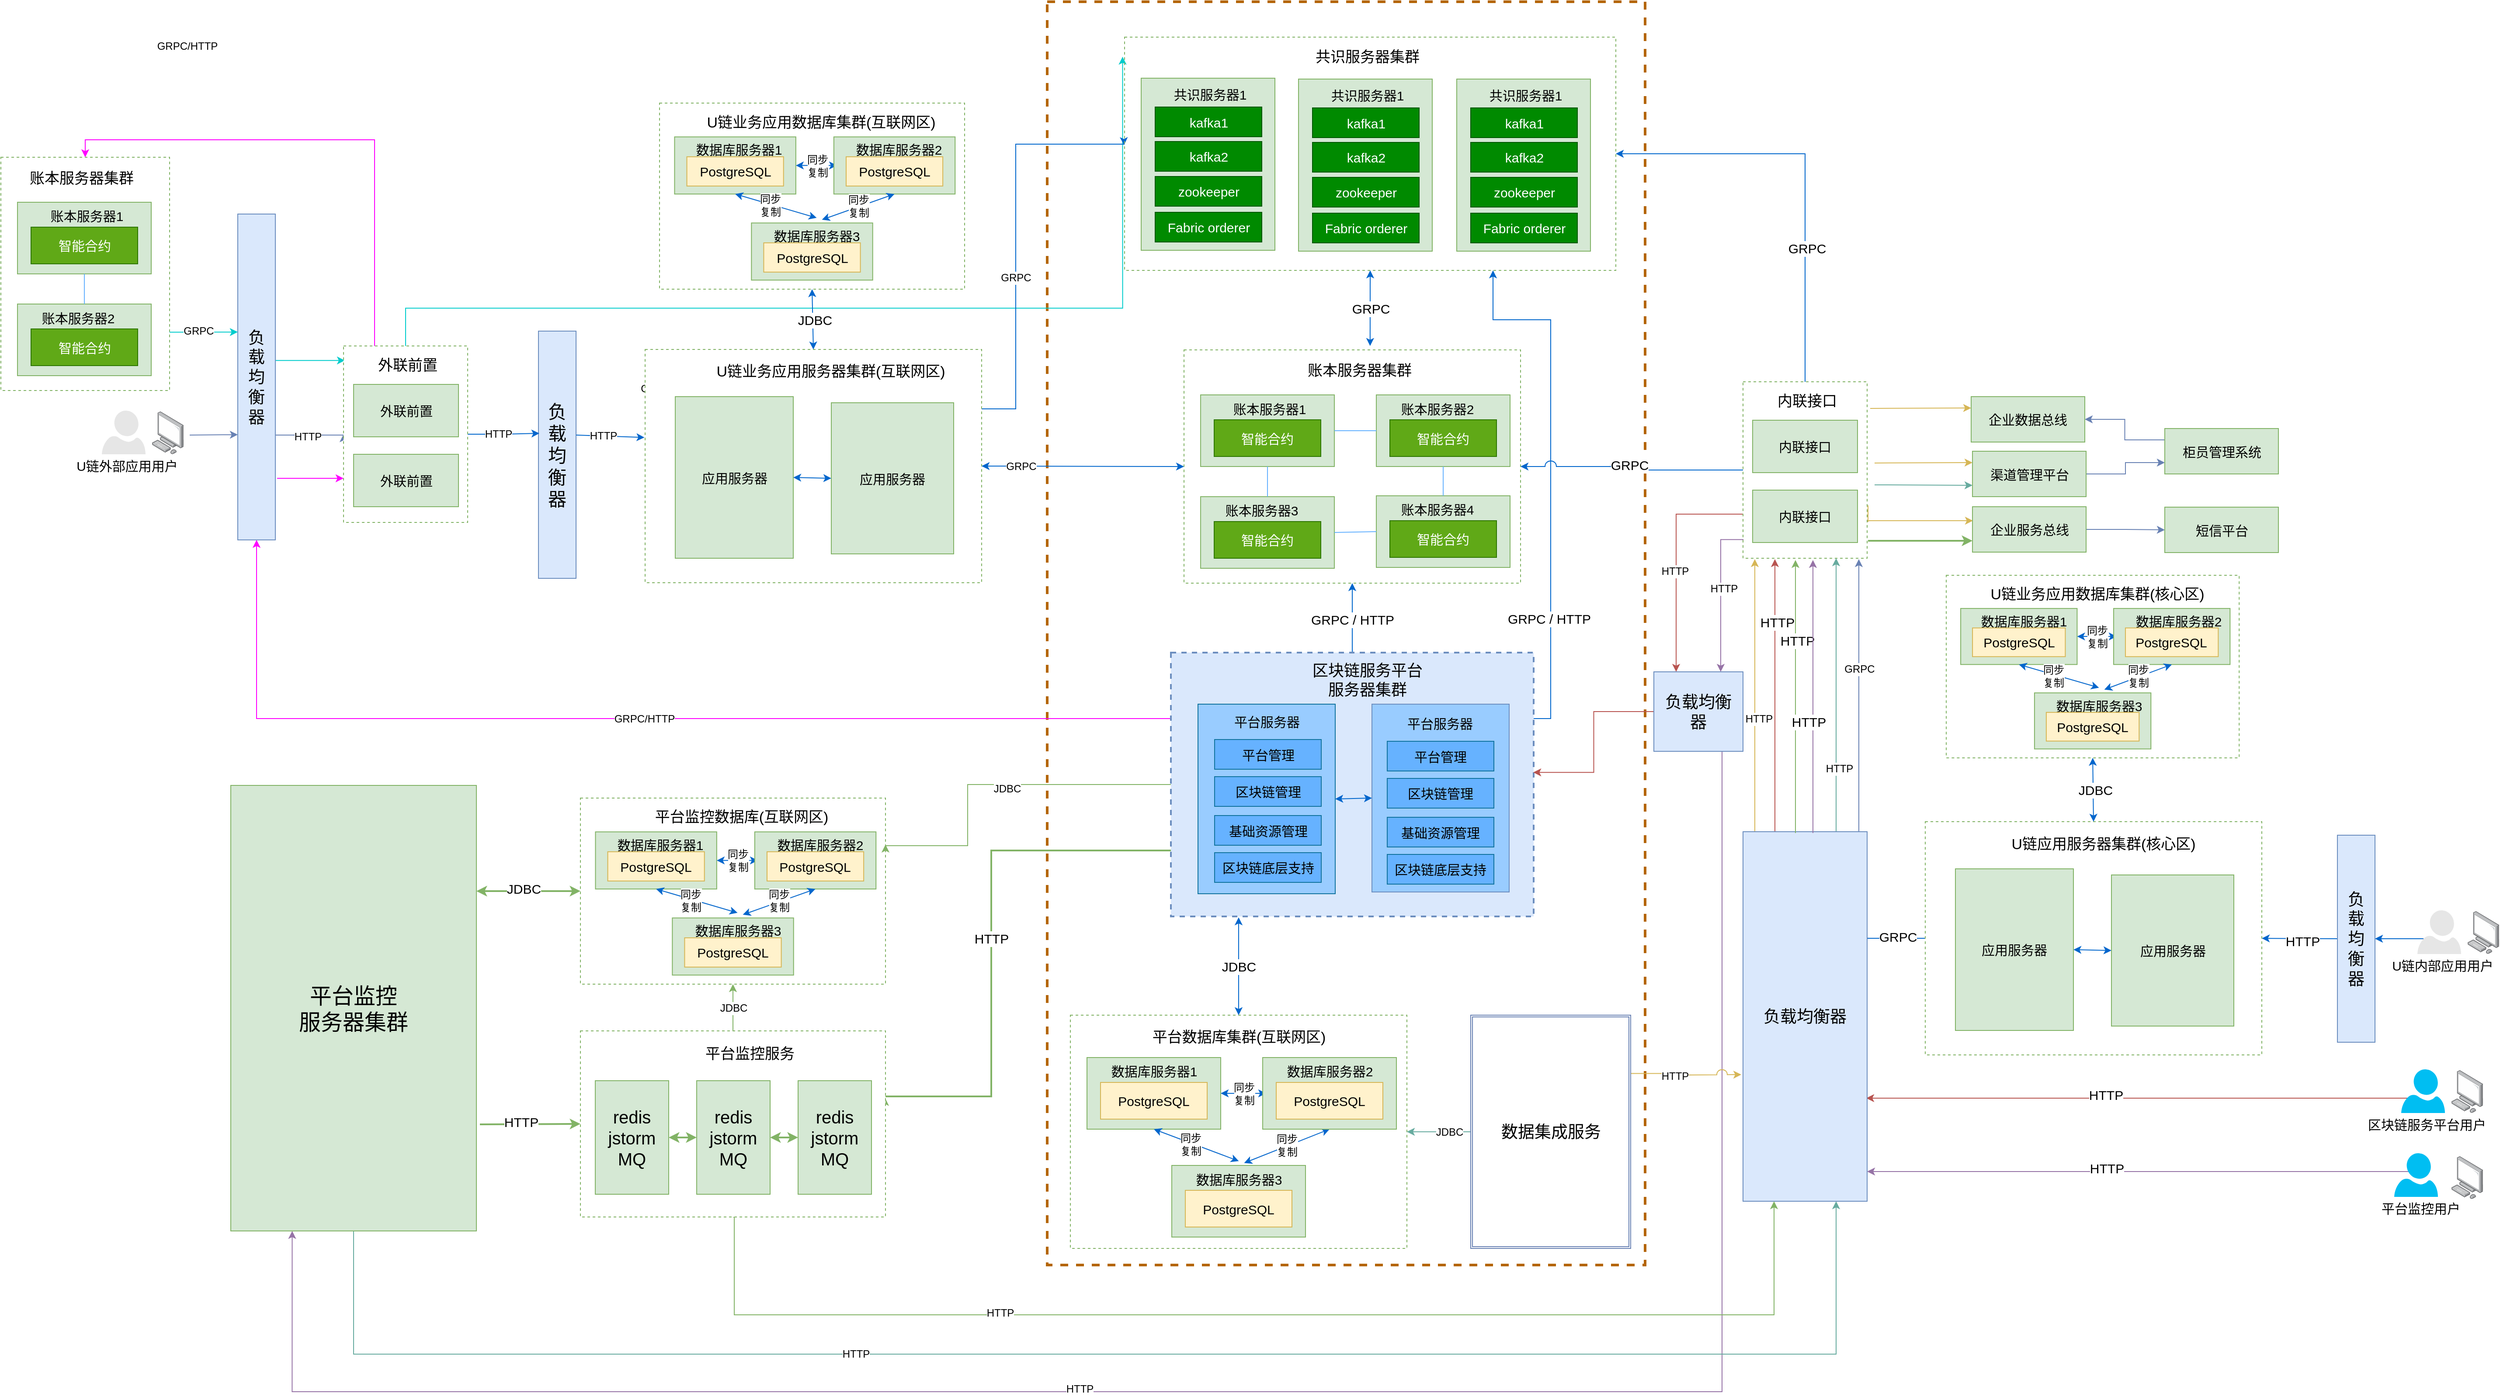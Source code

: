 <mxfile version="12.1.3" type="github" pages="1">
  <diagram id="GpWHCvYwklkqD8Dyqe2I" name="Page-1">
    <mxGraphModel dx="2330" dy="1423" grid="0" gridSize="10" guides="1" tooltips="1" connect="1" arrows="1" fold="1" page="1" pageScale="1" pageWidth="3300" pageHeight="4681" math="0" shadow="0">
      <root>
        <mxCell id="0"/>
        <mxCell id="1" parent="0"/>
        <mxCell id="OX4fmcxfJEsmP53yHdPk-448" value="" style="rounded=0;whiteSpace=wrap;html=1;labelBackgroundColor=#ffffff;strokeColor=#b46504;fillColor=none;fontSize=15;align=center;dashed=1;strokeWidth=3;" parent="1" vertex="1">
          <mxGeometry x="1236" y="54" width="684" height="1446" as="geometry"/>
        </mxCell>
        <mxCell id="OX4fmcxfJEsmP53yHdPk-125" value="负载均衡器" style="rounded=0;whiteSpace=wrap;html=1;labelBackgroundColor=none;strokeColor=#6c8ebf;fillColor=#dae8fc;fontSize=21;align=center;spacingLeft=5;spacingRight=5;" parent="1" vertex="1">
          <mxGeometry x="654" y="431" width="43" height="283" as="geometry"/>
        </mxCell>
        <mxCell id="OX4fmcxfJEsmP53yHdPk-127" style="edgeStyle=orthogonalEdgeStyle;rounded=0;orthogonalLoop=1;jettySize=auto;html=1;entryX=0;entryY=0.5;entryDx=0;entryDy=0;strokeColor=#6881B3;fontSize=19;" parent="1" source="OX4fmcxfJEsmP53yHdPk-129" target="OX4fmcxfJEsmP53yHdPk-132" edge="1">
          <mxGeometry relative="1" as="geometry">
            <Array as="points">
              <mxPoint x="363" y="550"/>
              <mxPoint x="363" y="550"/>
            </Array>
          </mxGeometry>
        </mxCell>
        <mxCell id="OX4fmcxfJEsmP53yHdPk-252" value="HTTP" style="text;html=1;resizable=0;points=[];align=center;verticalAlign=middle;labelBackgroundColor=#ffffff;fontSize=12;" parent="OX4fmcxfJEsmP53yHdPk-127" vertex="1" connectable="0">
          <mxGeometry x="-0.081" y="-2" relative="1" as="geometry">
            <mxPoint as="offset"/>
          </mxGeometry>
        </mxCell>
        <mxCell id="8DgzsWet9Qr9mS-sWMTl-51" style="edgeStyle=orthogonalEdgeStyle;rounded=0;jumpStyle=arc;jumpSize=12;orthogonalLoop=1;jettySize=auto;html=1;exitX=1;exitY=0.5;exitDx=0;exitDy=0;entryX=0.011;entryY=0.082;entryDx=0;entryDy=0;entryPerimeter=0;startArrow=none;startFill=0;endArrow=classic;endFill=1;strokeColor=#00CCCC;fontSize=12;" edge="1" parent="1" source="OX4fmcxfJEsmP53yHdPk-129" target="OX4fmcxfJEsmP53yHdPk-132">
          <mxGeometry relative="1" as="geometry">
            <Array as="points">
              <mxPoint x="353" y="465"/>
            </Array>
          </mxGeometry>
        </mxCell>
        <mxCell id="OX4fmcxfJEsmP53yHdPk-129" value="负载均衡器" style="rounded=0;whiteSpace=wrap;html=1;labelBackgroundColor=none;strokeColor=#6c8ebf;fillColor=#dae8fc;fontSize=19;align=center;spacingLeft=5;spacingRight=5;" parent="1" vertex="1">
          <mxGeometry x="310" y="297" width="43" height="373" as="geometry"/>
        </mxCell>
        <mxCell id="OX4fmcxfJEsmP53yHdPk-130" value="" style="endArrow=classic;html=1;strokeColor=#6881B3;fontSize=19;entryX=0;entryY=0.677;entryDx=0;entryDy=0;entryPerimeter=0;" parent="1" target="OX4fmcxfJEsmP53yHdPk-129" edge="1">
          <mxGeometry width="50" height="50" relative="1" as="geometry">
            <mxPoint x="255" y="550" as="sourcePoint"/>
            <mxPoint x="238.5" y="506" as="targetPoint"/>
          </mxGeometry>
        </mxCell>
        <mxCell id="OX4fmcxfJEsmP53yHdPk-253" style="edgeStyle=orthogonalEdgeStyle;rounded=0;orthogonalLoop=1;jettySize=auto;html=1;exitX=1;exitY=0.5;exitDx=0;exitDy=0;fontSize=12;strokeColor=#0066CC;" parent="1" source="OX4fmcxfJEsmP53yHdPk-132" edge="1">
          <mxGeometry relative="1" as="geometry">
            <mxPoint x="655" y="548" as="targetPoint"/>
          </mxGeometry>
        </mxCell>
        <mxCell id="OX4fmcxfJEsmP53yHdPk-254" value="HTTP" style="text;html=1;resizable=0;points=[];align=center;verticalAlign=middle;labelBackgroundColor=#ffffff;fontSize=12;" parent="OX4fmcxfJEsmP53yHdPk-253" vertex="1" connectable="0">
          <mxGeometry x="-0.149" relative="1" as="geometry">
            <mxPoint as="offset"/>
          </mxGeometry>
        </mxCell>
        <mxCell id="8DgzsWet9Qr9mS-sWMTl-54" style="edgeStyle=orthogonalEdgeStyle;rounded=0;jumpStyle=arc;jumpSize=12;orthogonalLoop=1;jettySize=auto;html=1;exitX=0.5;exitY=0;exitDx=0;exitDy=0;entryX=-0.004;entryY=0.084;entryDx=0;entryDy=0;entryPerimeter=0;startArrow=none;startFill=0;endArrow=classic;endFill=1;strokeColor=#00CCCC;fontSize=12;" edge="1" parent="1" source="OX4fmcxfJEsmP53yHdPk-132" target="OX4fmcxfJEsmP53yHdPk-302">
          <mxGeometry relative="1" as="geometry"/>
        </mxCell>
        <mxCell id="8DgzsWet9Qr9mS-sWMTl-55" value="GRPC" style="text;html=1;resizable=0;points=[];align=center;verticalAlign=middle;labelBackgroundColor=#ffffff;fontSize=12;" vertex="1" connectable="0" parent="8DgzsWet9Qr9mS-sWMTl-54">
          <mxGeometry x="-0.43" y="-92" relative="1" as="geometry">
            <mxPoint x="1" as="offset"/>
          </mxGeometry>
        </mxCell>
        <mxCell id="8DgzsWet9Qr9mS-sWMTl-58" style="edgeStyle=orthogonalEdgeStyle;rounded=0;jumpStyle=arc;jumpSize=12;orthogonalLoop=1;jettySize=auto;html=1;exitX=0;exitY=0.75;exitDx=0;exitDy=0;entryX=1.047;entryY=0.811;entryDx=0;entryDy=0;entryPerimeter=0;startArrow=classic;startFill=1;endArrow=none;endFill=0;strokeColor=#FF00FF;fontSize=12;" edge="1" parent="1" source="OX4fmcxfJEsmP53yHdPk-132" target="OX4fmcxfJEsmP53yHdPk-129">
          <mxGeometry relative="1" as="geometry"/>
        </mxCell>
        <mxCell id="8DgzsWet9Qr9mS-sWMTl-59" style="edgeStyle=orthogonalEdgeStyle;rounded=0;jumpStyle=arc;jumpSize=12;orthogonalLoop=1;jettySize=auto;html=1;exitX=0.25;exitY=0;exitDx=0;exitDy=0;entryX=0.5;entryY=0;entryDx=0;entryDy=0;startArrow=none;startFill=0;endArrow=classic;endFill=1;strokeColor=#FF00FF;fontSize=12;" edge="1" parent="1" source="OX4fmcxfJEsmP53yHdPk-132" target="8DgzsWet9Qr9mS-sWMTl-29">
          <mxGeometry relative="1" as="geometry"/>
        </mxCell>
        <mxCell id="8DgzsWet9Qr9mS-sWMTl-60" value="GRPC/HTTP" style="text;html=1;resizable=0;points=[];align=center;verticalAlign=middle;labelBackgroundColor=#ffffff;fontSize=12;" vertex="1" connectable="0" parent="8DgzsWet9Qr9mS-sWMTl-59">
          <mxGeometry x="-0.2" y="108" relative="1" as="geometry">
            <mxPoint x="-107" y="-108" as="offset"/>
          </mxGeometry>
        </mxCell>
        <mxCell id="OX4fmcxfJEsmP53yHdPk-132" value="" style="rounded=0;whiteSpace=wrap;html=1;labelBackgroundColor=none;strokeColor=#82b366;fillColor=#FFFFFF;fontSize=19;align=center;dashed=1;" parent="1" vertex="1">
          <mxGeometry x="431" y="448" width="142" height="202" as="geometry"/>
        </mxCell>
        <mxCell id="OX4fmcxfJEsmP53yHdPk-345" style="edgeStyle=orthogonalEdgeStyle;rounded=0;orthogonalLoop=1;jettySize=auto;html=1;exitX=1;exitY=0.25;exitDx=0;exitDy=0;entryX=-0.001;entryY=0.463;entryDx=0;entryDy=0;entryPerimeter=0;strokeColor=#0066CC;fontSize=12;" parent="1" source="OX4fmcxfJEsmP53yHdPk-151" target="OX4fmcxfJEsmP53yHdPk-302" edge="1">
          <mxGeometry relative="1" as="geometry">
            <Array as="points">
              <mxPoint x="1200" y="520"/>
              <mxPoint x="1200" y="217"/>
            </Array>
          </mxGeometry>
        </mxCell>
        <mxCell id="OX4fmcxfJEsmP53yHdPk-346" value="GRPC" style="text;html=1;resizable=0;points=[];align=center;verticalAlign=middle;labelBackgroundColor=#ffffff;fontSize=12;" parent="OX4fmcxfJEsmP53yHdPk-345" vertex="1" connectable="0">
          <mxGeometry x="-0.187" relative="1" as="geometry">
            <mxPoint as="offset"/>
          </mxGeometry>
        </mxCell>
        <mxCell id="OX4fmcxfJEsmP53yHdPk-151" value="" style="rounded=0;whiteSpace=wrap;html=1;labelBackgroundColor=none;strokeColor=#82B366;fillColor=#FFFFFF;fontSize=19;align=center;fontColor=#333333;dashed=1;" parent="1" vertex="1">
          <mxGeometry x="776" y="452" width="385" height="267" as="geometry"/>
        </mxCell>
        <mxCell id="OX4fmcxfJEsmP53yHdPk-364" style="edgeStyle=orthogonalEdgeStyle;rounded=0;orthogonalLoop=1;jettySize=auto;html=1;exitX=0.5;exitY=0;exitDx=0;exitDy=0;entryX=0.5;entryY=1;entryDx=0;entryDy=0;strokeColor=#0066CC;fontSize=15;" parent="1" source="OX4fmcxfJEsmP53yHdPk-193" target="OX4fmcxfJEsmP53yHdPk-280" edge="1">
          <mxGeometry relative="1" as="geometry"/>
        </mxCell>
        <mxCell id="OX4fmcxfJEsmP53yHdPk-365" value="GRPC / HTTP" style="text;html=1;resizable=0;points=[];align=center;verticalAlign=middle;labelBackgroundColor=#ffffff;fontSize=15;" parent="OX4fmcxfJEsmP53yHdPk-364" vertex="1" connectable="0">
          <mxGeometry x="-0.042" relative="1" as="geometry">
            <mxPoint as="offset"/>
          </mxGeometry>
        </mxCell>
        <mxCell id="OX4fmcxfJEsmP53yHdPk-366" style="edgeStyle=orthogonalEdgeStyle;rounded=0;orthogonalLoop=1;jettySize=auto;html=1;exitX=1;exitY=0.25;exitDx=0;exitDy=0;entryX=0.75;entryY=1;entryDx=0;entryDy=0;strokeColor=#0066CC;fontSize=15;" parent="1" source="OX4fmcxfJEsmP53yHdPk-193" target="OX4fmcxfJEsmP53yHdPk-302" edge="1">
          <mxGeometry relative="1" as="geometry">
            <Array as="points">
              <mxPoint x="1812" y="874"/>
              <mxPoint x="1812" y="418"/>
              <mxPoint x="1746" y="418"/>
            </Array>
          </mxGeometry>
        </mxCell>
        <mxCell id="OX4fmcxfJEsmP53yHdPk-367" value="GRPC / HTTP" style="text;html=1;resizable=0;points=[];align=center;verticalAlign=middle;labelBackgroundColor=#ffffff;fontSize=15;" parent="OX4fmcxfJEsmP53yHdPk-366" vertex="1" connectable="0">
          <mxGeometry x="-0.552" y="2" relative="1" as="geometry">
            <mxPoint as="offset"/>
          </mxGeometry>
        </mxCell>
        <mxCell id="wujyxgY4NEIOlfJlrqJw-47" value="HTTP" style="edgeStyle=orthogonalEdgeStyle;rounded=0;orthogonalLoop=1;jettySize=auto;html=1;exitX=0;exitY=0.75;exitDx=0;exitDy=0;entryX=0.994;entryY=0.345;entryDx=0;entryDy=0;entryPerimeter=0;strokeWidth=2;fontSize=15;fillColor=#d5e8d4;strokeColor=#82b366;" parent="1" source="OX4fmcxfJEsmP53yHdPk-193" target="wujyxgY4NEIOlfJlrqJw-21" edge="1">
          <mxGeometry relative="1" as="geometry">
            <Array as="points">
              <mxPoint x="1172" y="1025"/>
              <mxPoint x="1172" y="1307"/>
            </Array>
          </mxGeometry>
        </mxCell>
        <mxCell id="8DgzsWet9Qr9mS-sWMTl-2" style="edgeStyle=orthogonalEdgeStyle;rounded=0;jumpSize=6;orthogonalLoop=1;jettySize=auto;html=1;exitX=0;exitY=0.5;exitDx=0;exitDy=0;entryX=1;entryY=0.25;entryDx=0;entryDy=0;startArrow=none;startFill=0;endArrow=classic;endFill=1;strokeColor=#82b366;fontSize=12;fillColor=#d5e8d4;" edge="1" parent="1" source="OX4fmcxfJEsmP53yHdPk-193" target="wujyxgY4NEIOlfJlrqJw-24">
          <mxGeometry relative="1" as="geometry">
            <Array as="points">
              <mxPoint x="1145" y="950"/>
              <mxPoint x="1145" y="1020"/>
            </Array>
          </mxGeometry>
        </mxCell>
        <mxCell id="8DgzsWet9Qr9mS-sWMTl-3" value="JDBC" style="text;html=1;resizable=0;points=[];align=center;verticalAlign=middle;labelBackgroundColor=#ffffff;fontSize=12;" vertex="1" connectable="0" parent="8DgzsWet9Qr9mS-sWMTl-2">
          <mxGeometry x="-0.057" y="5" relative="1" as="geometry">
            <mxPoint as="offset"/>
          </mxGeometry>
        </mxCell>
        <mxCell id="8DgzsWet9Qr9mS-sWMTl-56" style="edgeStyle=orthogonalEdgeStyle;rounded=0;jumpStyle=arc;jumpSize=12;orthogonalLoop=1;jettySize=auto;html=1;exitX=0;exitY=0.25;exitDx=0;exitDy=0;entryX=0.5;entryY=1;entryDx=0;entryDy=0;startArrow=none;startFill=0;endArrow=classic;endFill=1;strokeColor=#FF00FF;fontSize=12;" edge="1" parent="1" source="OX4fmcxfJEsmP53yHdPk-193" target="OX4fmcxfJEsmP53yHdPk-129">
          <mxGeometry relative="1" as="geometry"/>
        </mxCell>
        <mxCell id="8DgzsWet9Qr9mS-sWMTl-57" value="GRPC/HTTP" style="text;html=1;resizable=0;points=[];align=center;verticalAlign=middle;labelBackgroundColor=#ffffff;fontSize=12;" vertex="1" connectable="0" parent="8DgzsWet9Qr9mS-sWMTl-56">
          <mxGeometry x="-0.036" relative="1" as="geometry">
            <mxPoint as="offset"/>
          </mxGeometry>
        </mxCell>
        <mxCell id="OX4fmcxfJEsmP53yHdPk-193" value="" style="rounded=0;whiteSpace=wrap;html=1;labelBackgroundColor=none;strokeColor=#6c8ebf;fillColor=#dae8fc;fontSize=19;align=center;strokeWidth=2;dashed=1;" parent="1" vertex="1">
          <mxGeometry x="1377.5" y="799" width="415" height="302" as="geometry"/>
        </mxCell>
        <mxCell id="OX4fmcxfJEsmP53yHdPk-244" value="" style="endArrow=classic;html=1;strokeColor=#0066CC;strokeWidth=1;fontSize=15;entryX=-0.002;entryY=0.31;entryDx=0;entryDy=0;exitX=1.005;exitY=0.182;exitDx=0;exitDy=0;exitPerimeter=0;entryPerimeter=0;" parent="1" edge="1">
          <mxGeometry width="50" height="50" relative="1" as="geometry">
            <mxPoint x="697.215" y="550.01" as="sourcePoint"/>
            <mxPoint x="775.23" y="552.77" as="targetPoint"/>
          </mxGeometry>
        </mxCell>
        <mxCell id="OX4fmcxfJEsmP53yHdPk-259" value="HTTP" style="text;html=1;resizable=0;points=[];align=center;verticalAlign=middle;labelBackgroundColor=#ffffff;fontSize=12;" parent="OX4fmcxfJEsmP53yHdPk-244" vertex="1" connectable="0">
          <mxGeometry x="-0.222" relative="1" as="geometry">
            <mxPoint as="offset"/>
          </mxGeometry>
        </mxCell>
        <mxCell id="OX4fmcxfJEsmP53yHdPk-245" value="外联前置" style="text;html=1;resizable=0;points=[];autosize=1;align=center;verticalAlign=top;spacingTop=-4;fontSize=17;" parent="1" vertex="1">
          <mxGeometry x="465" y="458" width="78" height="20" as="geometry"/>
        </mxCell>
        <mxCell id="OX4fmcxfJEsmP53yHdPk-246" value="外联前置" style="rounded=0;whiteSpace=wrap;html=1;fillColor=#d5e8d4;fontSize=15;strokeColor=#82b366;" parent="1" vertex="1">
          <mxGeometry x="442.5" y="492" width="120" height="60" as="geometry"/>
        </mxCell>
        <mxCell id="OX4fmcxfJEsmP53yHdPk-247" value="外联前置" style="rounded=0;whiteSpace=wrap;html=1;fillColor=#d5e8d4;fontSize=15;strokeColor=#82b366;" parent="1" vertex="1">
          <mxGeometry x="442.5" y="572" width="120" height="60" as="geometry"/>
        </mxCell>
        <mxCell id="OX4fmcxfJEsmP53yHdPk-249" value="" style="verticalLabelPosition=bottom;html=1;verticalAlign=top;align=center;strokeColor=none;fillColor=#E6E6E6;shape=mxgraph.azure.user;fontSize=15;" parent="1" vertex="1">
          <mxGeometry x="154.5" y="522" width="50" height="50" as="geometry"/>
        </mxCell>
        <mxCell id="OX4fmcxfJEsmP53yHdPk-250" value="" style="points=[];aspect=fixed;html=1;align=center;shadow=0;dashed=0;image;image=img/lib/allied_telesis/computer_and_terminals/Personal_Computer.svg;fillColor=#FFFFFF;fontSize=15;" parent="1" vertex="1">
          <mxGeometry x="212" y="523" width="36" height="48.82" as="geometry"/>
        </mxCell>
        <mxCell id="OX4fmcxfJEsmP53yHdPk-251" value="U链外部应用用户" style="text;html=1;resizable=0;points=[];autosize=1;align=center;verticalAlign=top;spacingTop=-4;fontSize=15;" parent="1" vertex="1">
          <mxGeometry x="120" y="574" width="126" height="18" as="geometry"/>
        </mxCell>
        <mxCell id="OX4fmcxfJEsmP53yHdPk-255" value="U链业务应用服务器集群(互联网区)" style="text;html=1;resizable=0;points=[];autosize=1;align=center;verticalAlign=top;spacingTop=-4;fontSize=17;" parent="1" vertex="1">
          <mxGeometry x="851.5" y="465" width="272" height="20" as="geometry"/>
        </mxCell>
        <mxCell id="OX4fmcxfJEsmP53yHdPk-256" value="应用服务器" style="rounded=0;whiteSpace=wrap;html=1;fillColor=#d5e8d4;fontSize=15;align=center;strokeColor=#82b366;" parent="1" vertex="1">
          <mxGeometry x="810.5" y="506" width="135" height="185" as="geometry"/>
        </mxCell>
        <mxCell id="OX4fmcxfJEsmP53yHdPk-257" value="应用服务器" style="rounded=0;whiteSpace=wrap;html=1;fillColor=#d5e8d4;fontSize=15;align=center;strokeColor=#82b366;" parent="1" vertex="1">
          <mxGeometry x="989" y="513" width="140" height="173" as="geometry"/>
        </mxCell>
        <mxCell id="OX4fmcxfJEsmP53yHdPk-258" value="" style="endArrow=classic;startArrow=classic;html=1;strokeColor=#0066CC;fontSize=15;exitX=1;exitY=0.5;exitDx=0;exitDy=0;entryX=0;entryY=0.5;entryDx=0;entryDy=0;" parent="1" source="OX4fmcxfJEsmP53yHdPk-256" target="OX4fmcxfJEsmP53yHdPk-257" edge="1">
          <mxGeometry width="50" height="50" relative="1" as="geometry">
            <mxPoint x="917" y="723" as="sourcePoint"/>
            <mxPoint x="967" y="673" as="targetPoint"/>
          </mxGeometry>
        </mxCell>
        <mxCell id="OX4fmcxfJEsmP53yHdPk-280" value="" style="rounded=0;whiteSpace=wrap;html=1;labelBackgroundColor=none;strokeColor=#82B366;fillColor=none;fontSize=19;align=center;dashed=1;" parent="1" vertex="1">
          <mxGeometry x="1392.5" y="452.5" width="385" height="267" as="geometry"/>
        </mxCell>
        <mxCell id="OX4fmcxfJEsmP53yHdPk-281" value="" style="group;fillColor=#60a917;strokeColor=#2D7600;fontColor=#ffffff;" parent="1" vertex="1" connectable="0">
          <mxGeometry x="1411.5" y="504" width="153" height="82" as="geometry"/>
        </mxCell>
        <mxCell id="OX4fmcxfJEsmP53yHdPk-291" value="" style="rounded=0;whiteSpace=wrap;html=1;fillColor=#d5e8d4;fontSize=15;align=center;strokeColor=#82b366;" parent="1" vertex="1">
          <mxGeometry x="1612.5" y="504" width="153" height="82" as="geometry"/>
        </mxCell>
        <mxCell id="OX4fmcxfJEsmP53yHdPk-292" value="账本服务器2" style="text;html=1;resizable=0;points=[];autosize=1;align=center;verticalAlign=top;spacingTop=-4;fontSize=15;" parent="1" vertex="1">
          <mxGeometry x="1635" y="508.5" width="93" height="18" as="geometry"/>
        </mxCell>
        <mxCell id="OX4fmcxfJEsmP53yHdPk-293" value="智能合约" style="rounded=0;whiteSpace=wrap;html=1;fillColor=#60a917;fontSize=15;align=center;strokeColor=#2D7600;fontColor=#ffffff;" parent="1" vertex="1">
          <mxGeometry x="1628" y="532.5" width="122" height="42" as="geometry"/>
        </mxCell>
        <mxCell id="OX4fmcxfJEsmP53yHdPk-294" value="" style="rounded=0;whiteSpace=wrap;html=1;fillColor=#d5e8d4;fontSize=15;align=center;strokeColor=#82b366;" parent="1" vertex="1">
          <mxGeometry x="1411.5" y="620.5" width="153" height="82" as="geometry"/>
        </mxCell>
        <mxCell id="OX4fmcxfJEsmP53yHdPk-295" value="账本服务器3" style="text;html=1;resizable=0;points=[];autosize=1;align=center;verticalAlign=top;spacingTop=-4;fontSize=15;" parent="1" vertex="1">
          <mxGeometry x="1434" y="625" width="93" height="18" as="geometry"/>
        </mxCell>
        <mxCell id="OX4fmcxfJEsmP53yHdPk-296" value="智能合约" style="rounded=0;whiteSpace=wrap;html=1;fillColor=#60a917;fontSize=15;align=center;strokeColor=#2D7600;fontColor=#ffffff;" parent="1" vertex="1">
          <mxGeometry x="1427" y="649" width="122" height="42" as="geometry"/>
        </mxCell>
        <mxCell id="OX4fmcxfJEsmP53yHdPk-297" value="" style="rounded=0;whiteSpace=wrap;html=1;fillColor=#d5e8d4;fontSize=15;align=center;strokeColor=#82b366;" parent="1" vertex="1">
          <mxGeometry x="1612.5" y="619.5" width="153" height="82" as="geometry"/>
        </mxCell>
        <mxCell id="OX4fmcxfJEsmP53yHdPk-298" value="账本服务器4" style="text;html=1;resizable=0;points=[];autosize=1;align=center;verticalAlign=top;spacingTop=-4;fontSize=15;" parent="1" vertex="1">
          <mxGeometry x="1635" y="624" width="93" height="18" as="geometry"/>
        </mxCell>
        <mxCell id="OX4fmcxfJEsmP53yHdPk-299" value="智能合约" style="rounded=0;whiteSpace=wrap;html=1;fillColor=#60a917;fontSize=15;align=center;strokeColor=#2D7600;fontColor=#ffffff;" parent="1" vertex="1">
          <mxGeometry x="1628" y="648" width="122" height="42" as="geometry"/>
        </mxCell>
        <mxCell id="OX4fmcxfJEsmP53yHdPk-301" value="账本服务器集群" style="text;html=1;resizable=0;points=[];autosize=1;align=center;verticalAlign=top;spacingTop=-4;fontSize=17;" parent="1" vertex="1">
          <mxGeometry x="1535" y="464" width="115" height="18" as="geometry"/>
        </mxCell>
        <mxCell id="OX4fmcxfJEsmP53yHdPk-282" value="" style="rounded=0;whiteSpace=wrap;html=1;fillColor=#d5e8d4;fontSize=15;align=center;strokeColor=#82b366;" parent="1" vertex="1">
          <mxGeometry x="1411.5" y="504" width="153" height="82" as="geometry"/>
        </mxCell>
        <mxCell id="OX4fmcxfJEsmP53yHdPk-283" value="账本服务器1" style="text;html=1;resizable=0;points=[];autosize=1;align=center;verticalAlign=top;spacingTop=-4;fontSize=15;" parent="1" vertex="1">
          <mxGeometry x="1443.5" y="508.5" width="93" height="18" as="geometry"/>
        </mxCell>
        <mxCell id="OX4fmcxfJEsmP53yHdPk-284" value="智能合约" style="rounded=0;whiteSpace=wrap;html=1;fillColor=#60a917;fontSize=15;align=center;strokeColor=#2D7600;fontColor=#ffffff;" parent="1" vertex="1">
          <mxGeometry x="1427" y="532.5" width="122" height="42" as="geometry"/>
        </mxCell>
        <mxCell id="OX4fmcxfJEsmP53yHdPk-302" value="" style="rounded=0;whiteSpace=wrap;html=1;labelBackgroundColor=none;strokeColor=#82B366;fillColor=none;fontSize=19;align=center;dashed=1;" parent="1" vertex="1">
          <mxGeometry x="1324.5" y="94.5" width="562" height="267" as="geometry"/>
        </mxCell>
        <mxCell id="OX4fmcxfJEsmP53yHdPk-303" value="" style="group;fillColor=#60a917;strokeColor=#2D7600;fontColor=#ffffff;" parent="1" vertex="1" connectable="0">
          <mxGeometry x="1343.5" y="146" width="153" height="82" as="geometry"/>
        </mxCell>
        <mxCell id="OX4fmcxfJEsmP53yHdPk-313" value="共识服务器集群" style="text;html=1;resizable=0;points=[];autosize=1;align=center;verticalAlign=top;spacingTop=-4;fontSize=17;" parent="1" vertex="1">
          <mxGeometry x="1544.5" y="105" width="115" height="18" as="geometry"/>
        </mxCell>
        <mxCell id="OX4fmcxfJEsmP53yHdPk-314" value="" style="rounded=0;whiteSpace=wrap;html=1;fillColor=#d5e8d4;fontSize=15;align=center;strokeColor=#82b366;" parent="1" vertex="1">
          <mxGeometry x="1343.5" y="141.5" width="153" height="197" as="geometry"/>
        </mxCell>
        <mxCell id="OX4fmcxfJEsmP53yHdPk-315" value="共识服务器1" style="text;html=1;resizable=0;points=[];autosize=1;align=center;verticalAlign=top;spacingTop=-4;fontSize=15;" parent="1" vertex="1">
          <mxGeometry x="1375.5" y="148.5" width="93" height="18" as="geometry"/>
        </mxCell>
        <mxCell id="OX4fmcxfJEsmP53yHdPk-316" value="kafka1" style="rounded=0;whiteSpace=wrap;html=1;fillColor=#008a00;fontSize=15;align=center;strokeColor=#005700;fontColor=#ffffff;flipH=0;" parent="1" vertex="1">
          <mxGeometry x="1359.5" y="174.5" width="122" height="34" as="geometry"/>
        </mxCell>
        <mxCell id="OX4fmcxfJEsmP53yHdPk-317" value="kafka2" style="rounded=0;whiteSpace=wrap;html=1;fillColor=#008a00;fontSize=15;align=center;strokeColor=#005700;fontColor=#ffffff;" parent="1" vertex="1">
          <mxGeometry x="1359.5" y="214" width="122" height="34" as="geometry"/>
        </mxCell>
        <mxCell id="OX4fmcxfJEsmP53yHdPk-318" value="zookeeper" style="rounded=0;whiteSpace=wrap;html=1;fillColor=#008a00;fontSize=15;align=center;strokeColor=#005700;fontColor=#ffffff;" parent="1" vertex="1">
          <mxGeometry x="1359.5" y="254" width="122" height="34" as="geometry"/>
        </mxCell>
        <mxCell id="OX4fmcxfJEsmP53yHdPk-320" value="Fabric orderer" style="rounded=0;whiteSpace=wrap;html=1;fillColor=#008a00;fontSize=15;align=center;strokeColor=#005700;fontColor=#ffffff;" parent="1" vertex="1">
          <mxGeometry x="1359.5" y="295" width="122" height="34" as="geometry"/>
        </mxCell>
        <mxCell id="OX4fmcxfJEsmP53yHdPk-323" value="" style="group;fillColor=#60a917;strokeColor=#2D7600;fontColor=#ffffff;" parent="1" vertex="1" connectable="0">
          <mxGeometry x="1523.5" y="147" width="153" height="82" as="geometry"/>
        </mxCell>
        <mxCell id="OX4fmcxfJEsmP53yHdPk-324" value="" style="rounded=0;whiteSpace=wrap;html=1;fillColor=#d5e8d4;fontSize=15;align=center;strokeColor=#82b366;" parent="1" vertex="1">
          <mxGeometry x="1523.5" y="142.5" width="153" height="197" as="geometry"/>
        </mxCell>
        <mxCell id="OX4fmcxfJEsmP53yHdPk-325" value="共识服务器1" style="text;html=1;resizable=0;points=[];autosize=1;align=center;verticalAlign=top;spacingTop=-4;fontSize=15;" parent="1" vertex="1">
          <mxGeometry x="1555.5" y="149.5" width="93" height="18" as="geometry"/>
        </mxCell>
        <mxCell id="OX4fmcxfJEsmP53yHdPk-326" value="kafka1" style="rounded=0;whiteSpace=wrap;html=1;fillColor=#008a00;fontSize=15;align=center;strokeColor=#005700;fontColor=#ffffff;flipH=0;" parent="1" vertex="1">
          <mxGeometry x="1539.5" y="175.5" width="122" height="34" as="geometry"/>
        </mxCell>
        <mxCell id="OX4fmcxfJEsmP53yHdPk-327" value="kafka2" style="rounded=0;whiteSpace=wrap;html=1;fillColor=#008a00;fontSize=15;align=center;strokeColor=#005700;fontColor=#ffffff;" parent="1" vertex="1">
          <mxGeometry x="1539.5" y="215" width="122" height="34" as="geometry"/>
        </mxCell>
        <mxCell id="OX4fmcxfJEsmP53yHdPk-328" value="zookeeper" style="rounded=0;whiteSpace=wrap;html=1;fillColor=#008a00;fontSize=15;align=center;strokeColor=#005700;fontColor=#ffffff;" parent="1" vertex="1">
          <mxGeometry x="1539.5" y="255" width="122" height="34" as="geometry"/>
        </mxCell>
        <mxCell id="OX4fmcxfJEsmP53yHdPk-329" value="Fabric orderer" style="rounded=0;whiteSpace=wrap;html=1;fillColor=#008a00;fontSize=15;align=center;strokeColor=#005700;fontColor=#ffffff;" parent="1" vertex="1">
          <mxGeometry x="1539.5" y="296" width="122" height="34" as="geometry"/>
        </mxCell>
        <mxCell id="OX4fmcxfJEsmP53yHdPk-330" value="" style="group;fillColor=#60a917;strokeColor=#2D7600;fontColor=#ffffff;" parent="1" vertex="1" connectable="0">
          <mxGeometry x="1704.5" y="147" width="153" height="82" as="geometry"/>
        </mxCell>
        <mxCell id="OX4fmcxfJEsmP53yHdPk-331" value="" style="rounded=0;whiteSpace=wrap;html=1;fillColor=#d5e8d4;fontSize=15;align=center;strokeColor=#82b366;" parent="1" vertex="1">
          <mxGeometry x="1704.5" y="142.5" width="153" height="197" as="geometry"/>
        </mxCell>
        <mxCell id="OX4fmcxfJEsmP53yHdPk-332" value="共识服务器1" style="text;html=1;resizable=0;points=[];autosize=1;align=center;verticalAlign=top;spacingTop=-4;fontSize=15;" parent="1" vertex="1">
          <mxGeometry x="1736.5" y="149.5" width="93" height="18" as="geometry"/>
        </mxCell>
        <mxCell id="OX4fmcxfJEsmP53yHdPk-333" value="kafka1" style="rounded=0;whiteSpace=wrap;html=1;fillColor=#008a00;fontSize=15;align=center;strokeColor=#005700;fontColor=#ffffff;flipH=0;" parent="1" vertex="1">
          <mxGeometry x="1720.5" y="175.5" width="122" height="34" as="geometry"/>
        </mxCell>
        <mxCell id="OX4fmcxfJEsmP53yHdPk-334" value="kafka2" style="rounded=0;whiteSpace=wrap;html=1;fillColor=#008a00;fontSize=15;align=center;strokeColor=#005700;fontColor=#ffffff;" parent="1" vertex="1">
          <mxGeometry x="1720.5" y="215" width="122" height="34" as="geometry"/>
        </mxCell>
        <mxCell id="OX4fmcxfJEsmP53yHdPk-335" value="zookeeper" style="rounded=0;whiteSpace=wrap;html=1;fillColor=#008a00;fontSize=15;align=center;strokeColor=#005700;fontColor=#ffffff;" parent="1" vertex="1">
          <mxGeometry x="1720.5" y="255" width="122" height="34" as="geometry"/>
        </mxCell>
        <mxCell id="OX4fmcxfJEsmP53yHdPk-336" value="Fabric orderer" style="rounded=0;whiteSpace=wrap;html=1;fillColor=#008a00;fontSize=15;align=center;strokeColor=#005700;fontColor=#ffffff;" parent="1" vertex="1">
          <mxGeometry x="1720.5" y="296" width="122" height="34" as="geometry"/>
        </mxCell>
        <mxCell id="OX4fmcxfJEsmP53yHdPk-343" value="" style="endArrow=classic;startArrow=classic;html=1;strokeColor=#0066CC;fontSize=12;entryX=0;entryY=0.5;entryDx=0;entryDy=0;exitX=1;exitY=0.5;exitDx=0;exitDy=0;" parent="1" source="OX4fmcxfJEsmP53yHdPk-151" target="OX4fmcxfJEsmP53yHdPk-280" edge="1">
          <mxGeometry width="50" height="50" relative="1" as="geometry">
            <mxPoint x="1232" y="610" as="sourcePoint"/>
            <mxPoint x="1282" y="560" as="targetPoint"/>
          </mxGeometry>
        </mxCell>
        <mxCell id="OX4fmcxfJEsmP53yHdPk-344" value="GRPC" style="text;html=1;resizable=0;points=[];align=center;verticalAlign=middle;labelBackgroundColor=#ffffff;fontSize=12;" parent="OX4fmcxfJEsmP53yHdPk-343" vertex="1" connectable="0">
          <mxGeometry x="-0.214" y="-1" relative="1" as="geometry">
            <mxPoint x="-46" y="-0.5" as="offset"/>
          </mxGeometry>
        </mxCell>
        <mxCell id="OX4fmcxfJEsmP53yHdPk-347" value="区块链服务平台&lt;br style=&quot;font-size: 18px&quot;&gt;服务器集群" style="text;html=1;resizable=0;points=[];autosize=1;align=center;verticalAlign=top;spacingTop=-4;fontSize=18;" parent="1" vertex="1">
          <mxGeometry x="1534" y="806.5" width="136" height="44" as="geometry"/>
        </mxCell>
        <mxCell id="OX4fmcxfJEsmP53yHdPk-348" value="" style="rounded=0;whiteSpace=wrap;html=1;labelBackgroundColor=#ffffff;strokeColor=#10739e;fillColor=#99CCFF;fontSize=18;align=center;" parent="1" vertex="1">
          <mxGeometry x="1408.5" y="858" width="157" height="217" as="geometry"/>
        </mxCell>
        <mxCell id="OX4fmcxfJEsmP53yHdPk-349" value="" style="rounded=0;whiteSpace=wrap;html=1;labelBackgroundColor=#ffffff;strokeColor=#6C8EBF;fillColor=#99CCFF;fontSize=18;align=center;" parent="1" vertex="1">
          <mxGeometry x="1607.5" y="858" width="157" height="215" as="geometry"/>
        </mxCell>
        <mxCell id="OX4fmcxfJEsmP53yHdPk-350" value="" style="endArrow=classic;startArrow=classic;html=1;strokeColor=#0066CC;fontSize=18;exitX=1;exitY=0.5;exitDx=0;exitDy=0;entryX=0;entryY=0.5;entryDx=0;entryDy=0;" parent="1" source="OX4fmcxfJEsmP53yHdPk-348" target="OX4fmcxfJEsmP53yHdPk-349" edge="1">
          <mxGeometry width="50" height="50" relative="1" as="geometry">
            <mxPoint x="1571.5" y="1017" as="sourcePoint"/>
            <mxPoint x="1621.5" y="967" as="targetPoint"/>
          </mxGeometry>
        </mxCell>
        <mxCell id="OX4fmcxfJEsmP53yHdPk-351" value="平台服务器" style="text;html=1;resizable=0;points=[];autosize=1;align=center;verticalAlign=top;spacingTop=-4;fontSize=15;" parent="1" vertex="1">
          <mxGeometry x="1437" y="867" width="100" height="22" as="geometry"/>
        </mxCell>
        <mxCell id="OX4fmcxfJEsmP53yHdPk-353" value="平台管理" style="rounded=0;whiteSpace=wrap;html=1;fillColor=#66B2FF;fontSize=15;align=center;strokeColor=#10739e;" parent="1" vertex="1">
          <mxGeometry x="1427.5" y="898.5" width="122" height="34" as="geometry"/>
        </mxCell>
        <mxCell id="OX4fmcxfJEsmP53yHdPk-354" value="区块链管理" style="rounded=0;whiteSpace=wrap;html=1;fillColor=#66B2FF;fontSize=15;align=center;strokeColor=#10739e;" parent="1" vertex="1">
          <mxGeometry x="1427.5" y="941" width="122" height="34" as="geometry"/>
        </mxCell>
        <mxCell id="OX4fmcxfJEsmP53yHdPk-355" value="基础资源管理" style="rounded=0;whiteSpace=wrap;html=1;fillColor=#66B2FF;fontSize=15;align=center;strokeColor=#10739e;" parent="1" vertex="1">
          <mxGeometry x="1427.5" y="985.5" width="122" height="34" as="geometry"/>
        </mxCell>
        <mxCell id="OX4fmcxfJEsmP53yHdPk-356" value="区块链底层支持" style="rounded=0;whiteSpace=wrap;html=1;fillColor=#66B2FF;fontSize=15;align=center;strokeColor=#10739e;" parent="1" vertex="1">
          <mxGeometry x="1427.5" y="1028" width="122" height="34" as="geometry"/>
        </mxCell>
        <mxCell id="OX4fmcxfJEsmP53yHdPk-357" value="平台服务器" style="text;html=1;resizable=0;points=[];autosize=1;align=center;verticalAlign=top;spacingTop=-4;fontSize=15;" parent="1" vertex="1">
          <mxGeometry x="1634.5" y="869" width="100" height="22" as="geometry"/>
        </mxCell>
        <mxCell id="OX4fmcxfJEsmP53yHdPk-358" value="平台管理" style="rounded=0;whiteSpace=wrap;html=1;fillColor=#66B2FF;fontSize=15;align=center;strokeColor=#10739e;" parent="1" vertex="1">
          <mxGeometry x="1625" y="900.5" width="122" height="34" as="geometry"/>
        </mxCell>
        <mxCell id="OX4fmcxfJEsmP53yHdPk-359" value="区块链管理" style="rounded=0;whiteSpace=wrap;html=1;fillColor=#66B2FF;fontSize=15;align=center;strokeColor=#10739e;" parent="1" vertex="1">
          <mxGeometry x="1625" y="943" width="122" height="34" as="geometry"/>
        </mxCell>
        <mxCell id="OX4fmcxfJEsmP53yHdPk-360" value="基础资源管理" style="rounded=0;whiteSpace=wrap;html=1;fillColor=#66B2FF;fontSize=15;align=center;strokeColor=#10739e;" parent="1" vertex="1">
          <mxGeometry x="1625" y="987.5" width="122" height="34" as="geometry"/>
        </mxCell>
        <mxCell id="OX4fmcxfJEsmP53yHdPk-361" value="区块链底层支持" style="rounded=0;whiteSpace=wrap;html=1;fillColor=#66B2FF;fontSize=15;align=center;strokeColor=#10739e;" parent="1" vertex="1">
          <mxGeometry x="1625" y="1030" width="122" height="34" as="geometry"/>
        </mxCell>
        <mxCell id="OX4fmcxfJEsmP53yHdPk-368" value="" style="rounded=0;whiteSpace=wrap;html=1;labelBackgroundColor=none;strokeColor=#82B366;fillColor=none;fontSize=19;align=center;dashed=1;" parent="1" vertex="1">
          <mxGeometry x="1262.5" y="1214" width="385" height="267" as="geometry"/>
        </mxCell>
        <mxCell id="OX4fmcxfJEsmP53yHdPk-369" value="" style="group" parent="1" vertex="1" connectable="0">
          <mxGeometry x="1281.5" y="1262.5" width="153" height="82" as="geometry"/>
        </mxCell>
        <mxCell id="OX4fmcxfJEsmP53yHdPk-370" value="" style="rounded=0;whiteSpace=wrap;html=1;fillColor=#d5e8d4;fontSize=15;align=center;strokeColor=#82b366;" parent="OX4fmcxfJEsmP53yHdPk-369" vertex="1">
          <mxGeometry width="153" height="82" as="geometry"/>
        </mxCell>
        <mxCell id="OX4fmcxfJEsmP53yHdPk-371" value="数据库服务器1" style="text;html=1;resizable=0;points=[];autosize=1;align=center;verticalAlign=top;spacingTop=-4;fontSize=15;" parent="OX4fmcxfJEsmP53yHdPk-369" vertex="1">
          <mxGeometry x="32" y="4.5" width="89" height="14" as="geometry"/>
        </mxCell>
        <mxCell id="OX4fmcxfJEsmP53yHdPk-372" value="PostgreSQL" style="rounded=0;whiteSpace=wrap;html=1;fillColor=#fff2cc;fontSize=15;align=center;strokeColor=#d6b656;" parent="OX4fmcxfJEsmP53yHdPk-369" vertex="1">
          <mxGeometry x="15.5" y="28.5" width="122" height="42" as="geometry"/>
        </mxCell>
        <mxCell id="OX4fmcxfJEsmP53yHdPk-373" value="" style="endArrow=classic;startArrow=classic;html=1;strokeColor=#0066CC;fontSize=15;exitX=1;exitY=0.5;exitDx=0;exitDy=0;" parent="1" source="OX4fmcxfJEsmP53yHdPk-370" edge="1">
          <mxGeometry width="50" height="50" relative="1" as="geometry">
            <mxPoint x="1700.5" y="1339.5" as="sourcePoint"/>
            <mxPoint x="1486.5" y="1303.5" as="targetPoint"/>
          </mxGeometry>
        </mxCell>
        <mxCell id="OX4fmcxfJEsmP53yHdPk-374" value="同步&lt;br&gt;复制" style="text;html=1;resizable=0;points=[];align=center;verticalAlign=middle;labelBackgroundColor=#ffffff;fontSize=12;" parent="OX4fmcxfJEsmP53yHdPk-373" vertex="1" connectable="0">
          <mxGeometry x="0.051" relative="1" as="geometry">
            <mxPoint x="-1" as="offset"/>
          </mxGeometry>
        </mxCell>
        <mxCell id="OX4fmcxfJEsmP53yHdPk-375" value="" style="endArrow=classic;startArrow=classic;html=1;strokeColor=#0066CC;fontSize=15;entryX=0.5;entryY=1;entryDx=0;entryDy=0;exitX=0.502;exitY=-0.524;exitDx=0;exitDy=0;exitPerimeter=0;" parent="1" source="OX4fmcxfJEsmP53yHdPk-383" target="OX4fmcxfJEsmP53yHdPk-370" edge="1">
          <mxGeometry width="50" height="50" relative="1" as="geometry">
            <mxPoint x="1298.5" y="1434.5" as="sourcePoint"/>
            <mxPoint x="1348.5" y="1384.5" as="targetPoint"/>
          </mxGeometry>
        </mxCell>
        <mxCell id="OX4fmcxfJEsmP53yHdPk-376" value="同步&lt;br style=&quot;font-size: 12px;&quot;&gt;复制" style="text;html=1;resizable=0;points=[];align=center;verticalAlign=middle;labelBackgroundColor=#ffffff;fontSize=12;" parent="OX4fmcxfJEsmP53yHdPk-375" vertex="1" connectable="0">
          <mxGeometry x="0.196" y="-4" relative="1" as="geometry">
            <mxPoint x="1" y="6" as="offset"/>
          </mxGeometry>
        </mxCell>
        <mxCell id="OX4fmcxfJEsmP53yHdPk-377" value="" style="endArrow=classic;startArrow=classic;html=1;strokeColor=#0066CC;fontSize=15;exitX=0.558;exitY=-0.405;exitDx=0;exitDy=0;exitPerimeter=0;entryX=0.5;entryY=1;entryDx=0;entryDy=0;" parent="1" source="OX4fmcxfJEsmP53yHdPk-383" target="OX4fmcxfJEsmP53yHdPk-379" edge="1">
          <mxGeometry width="50" height="50" relative="1" as="geometry">
            <mxPoint x="1576.5" y="1433.5" as="sourcePoint"/>
            <mxPoint x="1626.5" y="1383.5" as="targetPoint"/>
          </mxGeometry>
        </mxCell>
        <mxCell id="OX4fmcxfJEsmP53yHdPk-378" value="同步&lt;br&gt;复制" style="text;html=1;resizable=0;points=[];align=center;verticalAlign=middle;labelBackgroundColor=#ffffff;fontSize=12;" parent="OX4fmcxfJEsmP53yHdPk-377" vertex="1" connectable="0">
          <mxGeometry x="0.021" y="1" relative="1" as="geometry">
            <mxPoint x="-1" as="offset"/>
          </mxGeometry>
        </mxCell>
        <mxCell id="OX4fmcxfJEsmP53yHdPk-379" value="" style="rounded=0;whiteSpace=wrap;html=1;fillColor=#d5e8d4;fontSize=15;align=center;strokeColor=#82b366;" parent="1" vertex="1">
          <mxGeometry x="1482.5" y="1262.5" width="153" height="82" as="geometry"/>
        </mxCell>
        <mxCell id="OX4fmcxfJEsmP53yHdPk-380" value="数据库服务器2" style="text;html=1;resizable=0;points=[];autosize=1;align=center;verticalAlign=top;spacingTop=-4;fontSize=15;" parent="1" vertex="1">
          <mxGeometry x="1505" y="1267" width="108" height="18" as="geometry"/>
        </mxCell>
        <mxCell id="OX4fmcxfJEsmP53yHdPk-381" value="PostgreSQL" style="rounded=0;whiteSpace=wrap;html=1;fillColor=#fff2cc;fontSize=15;align=center;strokeColor=#d6b656;" parent="1" vertex="1">
          <mxGeometry x="1498" y="1291" width="122" height="42" as="geometry"/>
        </mxCell>
        <mxCell id="OX4fmcxfJEsmP53yHdPk-382" value="" style="rounded=0;whiteSpace=wrap;html=1;fillColor=#d5e8d4;fontSize=15;align=center;strokeColor=#82b366;" parent="1" vertex="1">
          <mxGeometry x="1378.5" y="1386" width="153" height="82" as="geometry"/>
        </mxCell>
        <mxCell id="OX4fmcxfJEsmP53yHdPk-383" value="数据库服务器3" style="text;html=1;resizable=0;points=[];autosize=1;align=center;verticalAlign=top;spacingTop=-4;fontSize=15;" parent="1" vertex="1">
          <mxGeometry x="1401" y="1390.5" width="108" height="18" as="geometry"/>
        </mxCell>
        <mxCell id="OX4fmcxfJEsmP53yHdPk-384" value="PostgreSQL" style="rounded=0;whiteSpace=wrap;html=1;fillColor=#fff2cc;fontSize=15;align=center;strokeColor=#d6b656;" parent="1" vertex="1">
          <mxGeometry x="1394" y="1414.5" width="122" height="42" as="geometry"/>
        </mxCell>
        <mxCell id="OX4fmcxfJEsmP53yHdPk-385" value="平台数据库集群(互联网区)" style="text;html=1;resizable=0;points=[];autosize=1;align=center;verticalAlign=top;spacingTop=-4;fontSize=17;" parent="1" vertex="1">
          <mxGeometry x="1351" y="1226.5" width="208" height="20" as="geometry"/>
        </mxCell>
        <mxCell id="OX4fmcxfJEsmP53yHdPk-387" value="" style="endArrow=classic;startArrow=classic;html=1;strokeColor=#0066CC;fontSize=15;entryX=0.5;entryY=1;entryDx=0;entryDy=0;exitX=0.5;exitY=0;exitDx=0;exitDy=0;" parent="1" source="OX4fmcxfJEsmP53yHdPk-151" target="OX4fmcxfJEsmP53yHdPk-152" edge="1">
          <mxGeometry width="50" height="50" relative="1" as="geometry">
            <mxPoint x="855" y="449" as="sourcePoint"/>
            <mxPoint x="905" y="399" as="targetPoint"/>
          </mxGeometry>
        </mxCell>
        <mxCell id="OX4fmcxfJEsmP53yHdPk-388" value="JDBC" style="text;html=1;resizable=0;points=[];align=center;verticalAlign=middle;labelBackgroundColor=#ffffff;fontSize=15;" parent="OX4fmcxfJEsmP53yHdPk-387" vertex="1" connectable="0">
          <mxGeometry y="-1" relative="1" as="geometry">
            <mxPoint x="1" as="offset"/>
          </mxGeometry>
        </mxCell>
        <mxCell id="OX4fmcxfJEsmP53yHdPk-389" value="" style="endArrow=classic;startArrow=classic;html=1;strokeColor=#0066CC;fontSize=15;exitX=0.5;exitY=0;exitDx=0;exitDy=0;" parent="1" source="OX4fmcxfJEsmP53yHdPk-368" edge="1">
          <mxGeometry width="50" height="50" relative="1" as="geometry">
            <mxPoint x="1510" y="1201" as="sourcePoint"/>
            <mxPoint x="1455" y="1102" as="targetPoint"/>
          </mxGeometry>
        </mxCell>
        <mxCell id="OX4fmcxfJEsmP53yHdPk-390" value="JDBC" style="text;html=1;resizable=0;points=[];align=center;verticalAlign=middle;labelBackgroundColor=#ffffff;fontSize=15;" parent="OX4fmcxfJEsmP53yHdPk-389" vertex="1" connectable="0">
          <mxGeometry x="0.005" relative="1" as="geometry">
            <mxPoint as="offset"/>
          </mxGeometry>
        </mxCell>
        <mxCell id="YwczhwZlPLgz6SLzk2xk-14" style="edgeStyle=orthogonalEdgeStyle;rounded=0;orthogonalLoop=1;jettySize=auto;html=1;exitX=0.14;exitY=0.65;exitDx=0;exitDy=0;exitPerimeter=0;endArrow=classic;endFill=1;strokeColor=#b85450;strokeWidth=1;fontSize=15;fillColor=#f8cecc;" parent="1" edge="1">
          <mxGeometry relative="1" as="geometry">
            <mxPoint x="2173" y="1309" as="targetPoint"/>
            <mxPoint x="2797" y="1309" as="sourcePoint"/>
          </mxGeometry>
        </mxCell>
        <mxCell id="YwczhwZlPLgz6SLzk2xk-15" value="HTTP" style="text;html=1;resizable=0;points=[];align=center;verticalAlign=middle;labelBackgroundColor=#ffffff;fontSize=15;" parent="YwczhwZlPLgz6SLzk2xk-14" vertex="1" connectable="0">
          <mxGeometry x="0.125" y="-4" relative="1" as="geometry">
            <mxPoint x="1" as="offset"/>
          </mxGeometry>
        </mxCell>
        <mxCell id="OX4fmcxfJEsmP53yHdPk-391" value="" style="verticalLabelPosition=bottom;html=1;verticalAlign=top;align=center;strokeColor=none;fillColor=#00BEF2;shape=mxgraph.azure.user;fontSize=15;" parent="1" vertex="1">
          <mxGeometry x="2785" y="1276" width="50" height="50" as="geometry"/>
        </mxCell>
        <mxCell id="OX4fmcxfJEsmP53yHdPk-392" value="" style="points=[];aspect=fixed;html=1;align=center;shadow=0;dashed=0;image;image=img/lib/allied_telesis/computer_and_terminals/Personal_Computer.svg;fillColor=#FFFFFF;fontSize=15;" parent="1" vertex="1">
          <mxGeometry x="2842.5" y="1277" width="36" height="48.82" as="geometry"/>
        </mxCell>
        <mxCell id="OX4fmcxfJEsmP53yHdPk-393" value="区块链服务平台用户" style="text;html=1;resizable=0;points=[];autosize=1;align=center;verticalAlign=top;spacingTop=-4;fontSize=15;" parent="1" vertex="1">
          <mxGeometry x="2741.5" y="1328" width="145" height="18" as="geometry"/>
        </mxCell>
        <mxCell id="OX4fmcxfJEsmP53yHdPk-431" style="edgeStyle=orthogonalEdgeStyle;rounded=0;jumpStyle=arc;jumpSize=13;orthogonalLoop=1;jettySize=auto;html=1;exitX=0;exitY=0.5;exitDx=0;exitDy=0;strokeColor=#0066CC;fontSize=15;" parent="1" source="OX4fmcxfJEsmP53yHdPk-399" target="OX4fmcxfJEsmP53yHdPk-405" edge="1">
          <mxGeometry relative="1" as="geometry"/>
        </mxCell>
        <mxCell id="OX4fmcxfJEsmP53yHdPk-432" value="HTTP" style="text;html=1;resizable=0;points=[];align=center;verticalAlign=middle;labelBackgroundColor=#ffffff;fontSize=15;" parent="OX4fmcxfJEsmP53yHdPk-431" vertex="1" connectable="0">
          <mxGeometry x="-0.006" y="4" relative="1" as="geometry">
            <mxPoint x="3" y="-2" as="offset"/>
          </mxGeometry>
        </mxCell>
        <mxCell id="OX4fmcxfJEsmP53yHdPk-399" value="负载均衡器" style="rounded=0;whiteSpace=wrap;html=1;labelBackgroundColor=none;strokeColor=#6c8ebf;fillColor=#dae8fc;fontSize=19;align=center;spacingLeft=5;spacingRight=5;" parent="1" vertex="1">
          <mxGeometry x="2712" y="1008" width="43" height="237" as="geometry"/>
        </mxCell>
        <mxCell id="OX4fmcxfJEsmP53yHdPk-404" style="edgeStyle=orthogonalEdgeStyle;rounded=0;orthogonalLoop=1;jettySize=auto;html=1;exitX=0.14;exitY=0.65;exitDx=0;exitDy=0;exitPerimeter=0;entryX=1;entryY=0.5;entryDx=0;entryDy=0;strokeColor=#0066CC;fontSize=15;" parent="1" source="OX4fmcxfJEsmP53yHdPk-401" target="OX4fmcxfJEsmP53yHdPk-399" edge="1">
          <mxGeometry relative="1" as="geometry"/>
        </mxCell>
        <mxCell id="OX4fmcxfJEsmP53yHdPk-401" value="" style="verticalLabelPosition=bottom;html=1;verticalAlign=top;align=center;strokeColor=none;fillColor=#E6E6E6;shape=mxgraph.azure.user;fontSize=15;" parent="1" vertex="1">
          <mxGeometry x="2803.5" y="1094" width="50" height="50" as="geometry"/>
        </mxCell>
        <mxCell id="OX4fmcxfJEsmP53yHdPk-402" value="" style="points=[];aspect=fixed;html=1;align=center;shadow=0;dashed=0;image;image=img/lib/allied_telesis/computer_and_terminals/Personal_Computer.svg;fillColor=#FFFFFF;fontSize=15;" parent="1" vertex="1">
          <mxGeometry x="2861" y="1095" width="36" height="48.82" as="geometry"/>
        </mxCell>
        <mxCell id="OX4fmcxfJEsmP53yHdPk-403" value="U链内部应用用户" style="text;html=1;resizable=0;points=[];autosize=1;align=center;verticalAlign=top;spacingTop=-4;fontSize=15;" parent="1" vertex="1">
          <mxGeometry x="2769" y="1146" width="126" height="18" as="geometry"/>
        </mxCell>
        <mxCell id="OX4fmcxfJEsmP53yHdPk-434" style="edgeStyle=orthogonalEdgeStyle;rounded=0;jumpStyle=arc;jumpSize=13;orthogonalLoop=1;jettySize=auto;html=1;exitX=0;exitY=0.5;exitDx=0;exitDy=0;strokeColor=#0066CC;fontSize=15;" parent="1" source="OX4fmcxfJEsmP53yHdPk-405" edge="1">
          <mxGeometry relative="1" as="geometry">
            <mxPoint x="2176" y="1126" as="targetPoint"/>
            <Array as="points">
              <mxPoint x="2174" y="1126"/>
            </Array>
          </mxGeometry>
        </mxCell>
        <mxCell id="OX4fmcxfJEsmP53yHdPk-435" value="GRPC" style="text;html=1;resizable=0;points=[];align=center;verticalAlign=middle;labelBackgroundColor=#ffffff;fontSize=15;" parent="OX4fmcxfJEsmP53yHdPk-434" vertex="1" connectable="0">
          <mxGeometry x="0.15" y="-2" relative="1" as="geometry">
            <mxPoint x="8" as="offset"/>
          </mxGeometry>
        </mxCell>
        <mxCell id="OX4fmcxfJEsmP53yHdPk-405" value="" style="rounded=0;whiteSpace=wrap;html=1;labelBackgroundColor=none;strokeColor=#82B366;fillColor=#FFFFFF;fontSize=19;align=center;fontColor=#333333;dashed=1;" parent="1" vertex="1">
          <mxGeometry x="2240.5" y="992.5" width="385" height="267" as="geometry"/>
        </mxCell>
        <mxCell id="OX4fmcxfJEsmP53yHdPk-407" value="U链应用服务器集群(核心区)" style="text;html=1;resizable=0;points=[];autosize=1;align=center;verticalAlign=top;spacingTop=-4;fontSize=17;" parent="1" vertex="1">
          <mxGeometry x="2333" y="1005.5" width="221" height="20" as="geometry"/>
        </mxCell>
        <mxCell id="OX4fmcxfJEsmP53yHdPk-408" value="应用服务器" style="rounded=0;whiteSpace=wrap;html=1;fillColor=#d5e8d4;fontSize=15;align=center;strokeColor=#82b366;" parent="1" vertex="1">
          <mxGeometry x="2275" y="1046.5" width="135" height="185" as="geometry"/>
        </mxCell>
        <mxCell id="OX4fmcxfJEsmP53yHdPk-409" value="应用服务器" style="rounded=0;whiteSpace=wrap;html=1;fillColor=#d5e8d4;fontSize=15;align=center;strokeColor=#82b366;" parent="1" vertex="1">
          <mxGeometry x="2453.5" y="1053.5" width="140" height="173" as="geometry"/>
        </mxCell>
        <mxCell id="OX4fmcxfJEsmP53yHdPk-410" value="" style="endArrow=classic;startArrow=classic;html=1;strokeColor=#0066CC;fontSize=15;exitX=1;exitY=0.5;exitDx=0;exitDy=0;entryX=0;entryY=0.5;entryDx=0;entryDy=0;" parent="1" source="OX4fmcxfJEsmP53yHdPk-408" target="OX4fmcxfJEsmP53yHdPk-409" edge="1">
          <mxGeometry width="50" height="50" relative="1" as="geometry">
            <mxPoint x="2381.5" y="1263.5" as="sourcePoint"/>
            <mxPoint x="2431.5" y="1213.5" as="targetPoint"/>
          </mxGeometry>
        </mxCell>
        <mxCell id="OX4fmcxfJEsmP53yHdPk-428" value="" style="endArrow=classic;startArrow=classic;html=1;strokeColor=#0066CC;fontSize=15;entryX=0.5;entryY=1;entryDx=0;entryDy=0;exitX=0.5;exitY=0;exitDx=0;exitDy=0;" parent="1" source="OX4fmcxfJEsmP53yHdPk-405" target="OX4fmcxfJEsmP53yHdPk-406" edge="1">
          <mxGeometry width="50" height="50" relative="1" as="geometry">
            <mxPoint x="2319.5" y="989.5" as="sourcePoint"/>
            <mxPoint x="2369.5" y="939.5" as="targetPoint"/>
          </mxGeometry>
        </mxCell>
        <mxCell id="OX4fmcxfJEsmP53yHdPk-429" value="JDBC" style="text;html=1;resizable=0;points=[];align=center;verticalAlign=middle;labelBackgroundColor=#ffffff;fontSize=15;" parent="OX4fmcxfJEsmP53yHdPk-428" vertex="1" connectable="0">
          <mxGeometry y="-1" relative="1" as="geometry">
            <mxPoint x="1" as="offset"/>
          </mxGeometry>
        </mxCell>
        <mxCell id="YwczhwZlPLgz6SLzk2xk-2" style="edgeStyle=orthogonalEdgeStyle;rounded=0;orthogonalLoop=1;jettySize=auto;html=1;exitX=0.75;exitY=0;exitDx=0;exitDy=0;entryX=0.75;entryY=1;entryDx=0;entryDy=0;endArrow=classic;endFill=1;strokeColor=#6881B3;strokeWidth=1;" parent="1" edge="1">
          <mxGeometry relative="1" as="geometry">
            <mxPoint x="2164.5" y="1004.5" as="sourcePoint"/>
            <mxPoint x="2164.5" y="692" as="targetPoint"/>
          </mxGeometry>
        </mxCell>
        <mxCell id="YwczhwZlPLgz6SLzk2xk-3" value="GRPC" style="text;html=1;resizable=0;points=[];align=center;verticalAlign=middle;labelBackgroundColor=#ffffff;" parent="YwczhwZlPLgz6SLzk2xk-2" vertex="1" connectable="0">
          <mxGeometry x="0.192" relative="1" as="geometry">
            <mxPoint as="offset"/>
          </mxGeometry>
        </mxCell>
        <mxCell id="YwczhwZlPLgz6SLzk2xk-5" style="edgeStyle=orthogonalEdgeStyle;rounded=0;orthogonalLoop=1;jettySize=auto;html=1;exitX=0.25;exitY=0;exitDx=0;exitDy=0;entryX=0.25;entryY=1;entryDx=0;entryDy=0;endArrow=classic;endFill=1;strokeColor=#d6b656;strokeWidth=1;fillColor=#fff2cc;" parent="1" edge="1">
          <mxGeometry relative="1" as="geometry">
            <mxPoint x="2045.5" y="1004.5" as="sourcePoint"/>
            <mxPoint x="2045.5" y="692" as="targetPoint"/>
          </mxGeometry>
        </mxCell>
        <mxCell id="YwczhwZlPLgz6SLzk2xk-7" value="HTTP" style="text;html=1;resizable=0;points=[];align=center;verticalAlign=middle;labelBackgroundColor=#ffffff;" parent="YwczhwZlPLgz6SLzk2xk-5" vertex="1" connectable="0">
          <mxGeometry x="-0.167" y="-4" relative="1" as="geometry">
            <mxPoint as="offset"/>
          </mxGeometry>
        </mxCell>
        <mxCell id="YwczhwZlPLgz6SLzk2xk-16" style="edgeStyle=orthogonalEdgeStyle;rounded=0;orthogonalLoop=1;jettySize=auto;html=1;exitX=0.5;exitY=0;exitDx=0;exitDy=0;entryX=0.5;entryY=1;entryDx=0;entryDy=0;endArrow=classic;endFill=1;strokeColor=#b85450;strokeWidth=1;fontSize=15;fillColor=#f8cecc;" parent="1" edge="1">
          <mxGeometry relative="1" as="geometry">
            <mxPoint x="2068.5" y="1004.5" as="sourcePoint"/>
            <mxPoint x="2068.5" y="692" as="targetPoint"/>
          </mxGeometry>
        </mxCell>
        <mxCell id="YwczhwZlPLgz6SLzk2xk-17" value="HTTP" style="text;html=1;resizable=0;points=[];align=center;verticalAlign=middle;labelBackgroundColor=#ffffff;fontSize=15;" parent="YwczhwZlPLgz6SLzk2xk-16" vertex="1" connectable="0">
          <mxGeometry x="0.538" y="-2" relative="1" as="geometry">
            <mxPoint as="offset"/>
          </mxGeometry>
        </mxCell>
        <mxCell id="8DgzsWet9Qr9mS-sWMTl-18" style="edgeStyle=orthogonalEdgeStyle;rounded=0;jumpStyle=arc;jumpSize=12;orthogonalLoop=1;jettySize=auto;html=1;exitX=0.75;exitY=0;exitDx=0;exitDy=0;entryX=0.75;entryY=1;entryDx=0;entryDy=0;startArrow=none;startFill=0;endArrow=classic;endFill=1;strokeColor=#67AB9F;fontSize=12;" edge="1" parent="1" source="OX4fmcxfJEsmP53yHdPk-433" target="OX4fmcxfJEsmP53yHdPk-436">
          <mxGeometry relative="1" as="geometry"/>
        </mxCell>
        <mxCell id="8DgzsWet9Qr9mS-sWMTl-19" value="HTTP" style="text;html=1;resizable=0;points=[];align=center;verticalAlign=middle;labelBackgroundColor=#ffffff;fontSize=12;" vertex="1" connectable="0" parent="8DgzsWet9Qr9mS-sWMTl-18">
          <mxGeometry x="-0.536" y="-2" relative="1" as="geometry">
            <mxPoint x="1" as="offset"/>
          </mxGeometry>
        </mxCell>
        <mxCell id="OX4fmcxfJEsmP53yHdPk-433" value="负载均衡器" style="rounded=0;whiteSpace=wrap;html=1;labelBackgroundColor=none;strokeColor=#6c8ebf;fillColor=#dae8fc;fontSize=19;align=center;spacingLeft=5;spacingRight=5;" parent="1" vertex="1">
          <mxGeometry x="2032" y="1004" width="142" height="423" as="geometry"/>
        </mxCell>
        <mxCell id="OX4fmcxfJEsmP53yHdPk-442" style="edgeStyle=orthogonalEdgeStyle;rounded=0;jumpStyle=arc;jumpSize=13;orthogonalLoop=1;jettySize=auto;html=1;exitX=0;exitY=0.5;exitDx=0;exitDy=0;entryX=1;entryY=0.5;entryDx=0;entryDy=0;strokeColor=#0066CC;fontSize=15;" parent="1" source="OX4fmcxfJEsmP53yHdPk-436" target="OX4fmcxfJEsmP53yHdPk-280" edge="1">
          <mxGeometry relative="1" as="geometry"/>
        </mxCell>
        <mxCell id="OX4fmcxfJEsmP53yHdPk-443" value="GRPC" style="text;html=1;resizable=0;points=[];align=center;verticalAlign=middle;labelBackgroundColor=#ffffff;fontSize=15;" parent="OX4fmcxfJEsmP53yHdPk-442" vertex="1" connectable="0">
          <mxGeometry x="0.035" y="-2" relative="1" as="geometry">
            <mxPoint as="offset"/>
          </mxGeometry>
        </mxCell>
        <mxCell id="OX4fmcxfJEsmP53yHdPk-446" style="edgeStyle=orthogonalEdgeStyle;rounded=0;jumpStyle=arc;jumpSize=13;orthogonalLoop=1;jettySize=auto;html=1;exitX=0.5;exitY=0;exitDx=0;exitDy=0;entryX=1;entryY=0.5;entryDx=0;entryDy=0;strokeColor=#0066CC;fontSize=15;" parent="1" source="OX4fmcxfJEsmP53yHdPk-436" target="OX4fmcxfJEsmP53yHdPk-302" edge="1">
          <mxGeometry relative="1" as="geometry"/>
        </mxCell>
        <mxCell id="OX4fmcxfJEsmP53yHdPk-447" value="GRPC" style="text;html=1;resizable=0;points=[];align=center;verticalAlign=middle;labelBackgroundColor=#ffffff;fontSize=15;" parent="OX4fmcxfJEsmP53yHdPk-446" vertex="1" connectable="0">
          <mxGeometry x="-0.36" y="-2" relative="1" as="geometry">
            <mxPoint as="offset"/>
          </mxGeometry>
        </mxCell>
        <mxCell id="YwczhwZlPLgz6SLzk2xk-13" style="edgeStyle=orthogonalEdgeStyle;rounded=0;orthogonalLoop=1;jettySize=auto;html=1;exitX=1;exitY=0.75;exitDx=0;exitDy=0;entryX=0;entryY=0.5;entryDx=0;entryDy=0;endArrow=classic;endFill=1;strokeColor=#d6b656;strokeWidth=1;fontSize=15;fillColor=#fff2cc;" parent="1" edge="1">
          <mxGeometry relative="1" as="geometry">
            <Array as="points">
              <mxPoint x="2174" y="649"/>
            </Array>
            <mxPoint x="2175" y="630.5" as="sourcePoint"/>
            <mxPoint x="2295" y="648" as="targetPoint"/>
          </mxGeometry>
        </mxCell>
        <mxCell id="DeNsGNGsaKPxj8K3eOul-7" style="edgeStyle=orthogonalEdgeStyle;rounded=0;orthogonalLoop=1;jettySize=auto;html=1;exitX=0;exitY=0.75;exitDx=0;exitDy=0;entryX=0.25;entryY=0;entryDx=0;entryDy=0;startArrow=none;startFill=0;endArrow=classic;endFill=1;strokeColor=#B85450;" parent="1" source="OX4fmcxfJEsmP53yHdPk-436" target="DeNsGNGsaKPxj8K3eOul-2" edge="1">
          <mxGeometry relative="1" as="geometry"/>
        </mxCell>
        <mxCell id="DeNsGNGsaKPxj8K3eOul-8" value="HTTP" style="text;html=1;resizable=0;points=[];align=center;verticalAlign=middle;labelBackgroundColor=#ffffff;" parent="DeNsGNGsaKPxj8K3eOul-7" vertex="1" connectable="0">
          <mxGeometry x="0.103" y="-2" relative="1" as="geometry">
            <mxPoint as="offset"/>
          </mxGeometry>
        </mxCell>
        <mxCell id="OX4fmcxfJEsmP53yHdPk-436" value="" style="rounded=0;whiteSpace=wrap;html=1;labelBackgroundColor=none;strokeColor=#82b366;fillColor=#FFFFFF;fontSize=19;align=center;dashed=1;" parent="1" vertex="1">
          <mxGeometry x="2032" y="489" width="142" height="202" as="geometry"/>
        </mxCell>
        <mxCell id="OX4fmcxfJEsmP53yHdPk-437" value="内联接口" style="text;html=1;resizable=0;points=[];autosize=1;align=center;verticalAlign=top;spacingTop=-4;fontSize=17;" parent="1" vertex="1">
          <mxGeometry x="2065.5" y="499" width="78" height="20" as="geometry"/>
        </mxCell>
        <mxCell id="OX4fmcxfJEsmP53yHdPk-438" value="内联接口" style="rounded=0;whiteSpace=wrap;html=1;fillColor=#d5e8d4;fontSize=15;strokeColor=#82b366;" parent="1" vertex="1">
          <mxGeometry x="2043" y="533" width="120" height="60" as="geometry"/>
        </mxCell>
        <mxCell id="OX4fmcxfJEsmP53yHdPk-439" value="内联接口" style="rounded=0;whiteSpace=wrap;html=1;fillColor=#d5e8d4;fontSize=15;strokeColor=#82b366;" parent="1" vertex="1">
          <mxGeometry x="2043" y="613" width="120" height="60" as="geometry"/>
        </mxCell>
        <mxCell id="OX4fmcxfJEsmP53yHdPk-444" value="" style="endArrow=classic;startArrow=classic;html=1;strokeColor=#0066CC;fontSize=15;entryX=0.5;entryY=1;entryDx=0;entryDy=0;exitX=0.553;exitY=-0.017;exitDx=0;exitDy=0;exitPerimeter=0;" parent="1" source="OX4fmcxfJEsmP53yHdPk-280" target="OX4fmcxfJEsmP53yHdPk-302" edge="1">
          <mxGeometry width="50" height="50" relative="1" as="geometry">
            <mxPoint x="1560" y="450" as="sourcePoint"/>
            <mxPoint x="1610" y="400" as="targetPoint"/>
          </mxGeometry>
        </mxCell>
        <mxCell id="OX4fmcxfJEsmP53yHdPk-445" value="GRPC" style="text;html=1;resizable=0;points=[];align=center;verticalAlign=middle;labelBackgroundColor=#ffffff;fontSize=15;" parent="OX4fmcxfJEsmP53yHdPk-444" vertex="1" connectable="0">
          <mxGeometry x="0.002" relative="1" as="geometry">
            <mxPoint as="offset"/>
          </mxGeometry>
        </mxCell>
        <mxCell id="gvailq3-4Xyu82HvKCVz-1" value="" style="endArrow=none;html=1;strokeColor=#66B2FF;entryX=0.5;entryY=1;entryDx=0;entryDy=0;exitX=0.5;exitY=0;exitDx=0;exitDy=0;" parent="1" source="OX4fmcxfJEsmP53yHdPk-294" target="OX4fmcxfJEsmP53yHdPk-282" edge="1">
          <mxGeometry width="50" height="50" relative="1" as="geometry">
            <mxPoint x="1469" y="648" as="sourcePoint"/>
            <mxPoint x="1519" y="598" as="targetPoint"/>
          </mxGeometry>
        </mxCell>
        <mxCell id="gvailq3-4Xyu82HvKCVz-2" value="" style="endArrow=none;html=1;strokeColor=#66B2FF;exitX=1;exitY=0.5;exitDx=0;exitDy=0;entryX=0;entryY=0.5;entryDx=0;entryDy=0;" parent="1" source="OX4fmcxfJEsmP53yHdPk-294" target="OX4fmcxfJEsmP53yHdPk-297" edge="1">
          <mxGeometry width="50" height="50" relative="1" as="geometry">
            <mxPoint x="1571" y="646" as="sourcePoint"/>
            <mxPoint x="1621" y="596" as="targetPoint"/>
          </mxGeometry>
        </mxCell>
        <mxCell id="gvailq3-4Xyu82HvKCVz-3" value="" style="endArrow=none;html=1;strokeColor=#66B2FF;entryX=0.5;entryY=1;entryDx=0;entryDy=0;exitX=0.5;exitY=0;exitDx=0;exitDy=0;" parent="1" source="OX4fmcxfJEsmP53yHdPk-297" target="OX4fmcxfJEsmP53yHdPk-291" edge="1">
          <mxGeometry width="50" height="50" relative="1" as="geometry">
            <mxPoint x="1568" y="642" as="sourcePoint"/>
            <mxPoint x="1618" y="592" as="targetPoint"/>
          </mxGeometry>
        </mxCell>
        <mxCell id="gvailq3-4Xyu82HvKCVz-4" value="" style="endArrow=none;html=1;strokeColor=#66B2FF;entryX=0;entryY=0.5;entryDx=0;entryDy=0;exitX=1;exitY=0.5;exitDx=0;exitDy=0;" parent="1" source="OX4fmcxfJEsmP53yHdPk-282" target="OX4fmcxfJEsmP53yHdPk-291" edge="1">
          <mxGeometry width="50" height="50" relative="1" as="geometry">
            <mxPoint x="1551" y="589" as="sourcePoint"/>
            <mxPoint x="1601" y="539" as="targetPoint"/>
          </mxGeometry>
        </mxCell>
        <mxCell id="gvailq3-4Xyu82HvKCVz-6" value="" style="group" parent="1" vertex="1" connectable="0">
          <mxGeometry x="792.5" y="170" width="349" height="213" as="geometry"/>
        </mxCell>
        <mxCell id="OX4fmcxfJEsmP53yHdPk-152" value="" style="rounded=0;whiteSpace=wrap;html=1;labelBackgroundColor=none;strokeColor=#82B366;fillColor=none;fontSize=19;align=center;dashed=1;" parent="gvailq3-4Xyu82HvKCVz-6" vertex="1">
          <mxGeometry width="349" height="213.0" as="geometry"/>
        </mxCell>
        <mxCell id="OX4fmcxfJEsmP53yHdPk-264" value="" style="group" parent="gvailq3-4Xyu82HvKCVz-6" vertex="1" connectable="0">
          <mxGeometry x="17.223" y="38.691" width="138.694" height="65.416" as="geometry"/>
        </mxCell>
        <mxCell id="OX4fmcxfJEsmP53yHdPk-261" value="" style="rounded=0;whiteSpace=wrap;html=1;fillColor=#d5e8d4;fontSize=15;align=center;strokeColor=#82b366;" parent="OX4fmcxfJEsmP53yHdPk-264" vertex="1">
          <mxGeometry width="138.694" height="65.416" as="geometry"/>
        </mxCell>
        <mxCell id="OX4fmcxfJEsmP53yHdPk-260" value="数据库服务器1" style="text;html=1;resizable=0;points=[];autosize=1;align=center;verticalAlign=top;spacingTop=-4;fontSize=15;" parent="OX4fmcxfJEsmP53yHdPk-264" vertex="1">
          <mxGeometry x="29.008" y="3.59" width="89" height="14" as="geometry"/>
        </mxCell>
        <mxCell id="OX4fmcxfJEsmP53yHdPk-262" value="PostgreSQL" style="rounded=0;whiteSpace=wrap;html=1;fillColor=#fff2cc;fontSize=15;align=center;strokeColor=#d6b656;" parent="OX4fmcxfJEsmP53yHdPk-264" vertex="1">
          <mxGeometry x="14.051" y="22.736" width="110.592" height="33.506" as="geometry"/>
        </mxCell>
        <mxCell id="OX4fmcxfJEsmP53yHdPk-274" value="" style="endArrow=classic;startArrow=classic;html=1;strokeColor=#0066CC;fontSize=15;exitX=1;exitY=0.5;exitDx=0;exitDy=0;" parent="gvailq3-4Xyu82HvKCVz-6" source="OX4fmcxfJEsmP53yHdPk-261" edge="1">
          <mxGeometry width="50" height="50" relative="1" as="geometry">
            <mxPoint x="397.044" y="100.118" as="sourcePoint"/>
            <mxPoint x="203.055" y="71.399" as="targetPoint"/>
          </mxGeometry>
        </mxCell>
        <mxCell id="OX4fmcxfJEsmP53yHdPk-279" value="同步&lt;br&gt;复制" style="text;html=1;resizable=0;points=[];align=center;verticalAlign=middle;labelBackgroundColor=#ffffff;fontSize=12;" parent="OX4fmcxfJEsmP53yHdPk-274" vertex="1" connectable="0">
          <mxGeometry x="0.051" relative="1" as="geometry">
            <mxPoint x="-1" as="offset"/>
          </mxGeometry>
        </mxCell>
        <mxCell id="OX4fmcxfJEsmP53yHdPk-275" value="" style="endArrow=classic;startArrow=classic;html=1;strokeColor=#0066CC;fontSize=15;entryX=0.5;entryY=1;entryDx=0;entryDy=0;exitX=0.502;exitY=-0.524;exitDx=0;exitDy=0;exitPerimeter=0;" parent="gvailq3-4Xyu82HvKCVz-6" source="OX4fmcxfJEsmP53yHdPk-271" target="OX4fmcxfJEsmP53yHdPk-261" edge="1">
          <mxGeometry width="50" height="50" relative="1" as="geometry">
            <mxPoint x="32.634" y="175.904" as="sourcePoint"/>
            <mxPoint x="77.958" y="136.017" as="targetPoint"/>
          </mxGeometry>
        </mxCell>
        <mxCell id="OX4fmcxfJEsmP53yHdPk-277" value="同步&lt;br style=&quot;font-size: 12px;&quot;&gt;复制" style="text;html=1;resizable=0;points=[];align=center;verticalAlign=middle;labelBackgroundColor=#ffffff;fontSize=12;" parent="OX4fmcxfJEsmP53yHdPk-275" vertex="1" connectable="0">
          <mxGeometry x="0.196" y="-4" relative="1" as="geometry">
            <mxPoint x="1" y="6" as="offset"/>
          </mxGeometry>
        </mxCell>
        <mxCell id="OX4fmcxfJEsmP53yHdPk-266" value="" style="rounded=0;whiteSpace=wrap;html=1;fillColor=#d5e8d4;fontSize=15;align=center;strokeColor=#82b366;" parent="gvailq3-4Xyu82HvKCVz-6" vertex="1">
          <mxGeometry x="199.429" y="38.691" width="138.694" height="65.416" as="geometry"/>
        </mxCell>
        <mxCell id="OX4fmcxfJEsmP53yHdPk-267" value="数据库服务器2" style="text;html=1;resizable=0;points=[];autosize=1;align=center;verticalAlign=top;spacingTop=-4;fontSize=15;" parent="gvailq3-4Xyu82HvKCVz-6" vertex="1">
          <mxGeometry x="219.825" y="42.281" width="108" height="18" as="geometry"/>
        </mxCell>
        <mxCell id="OX4fmcxfJEsmP53yHdPk-268" value="PostgreSQL" style="rounded=0;whiteSpace=wrap;html=1;fillColor=#fff2cc;fontSize=15;align=center;strokeColor=#d6b656;" parent="gvailq3-4Xyu82HvKCVz-6" vertex="1">
          <mxGeometry x="213.479" y="61.427" width="110.592" height="33.506" as="geometry"/>
        </mxCell>
        <mxCell id="OX4fmcxfJEsmP53yHdPk-270" value="" style="rounded=0;whiteSpace=wrap;html=1;fillColor=#d5e8d4;fontSize=15;align=center;strokeColor=#82b366;" parent="gvailq3-4Xyu82HvKCVz-6" vertex="1">
          <mxGeometry x="105.153" y="137.213" width="138.694" height="65.416" as="geometry"/>
        </mxCell>
        <mxCell id="OX4fmcxfJEsmP53yHdPk-271" value="数据库服务器3" style="text;html=1;resizable=0;points=[];autosize=1;align=center;verticalAlign=top;spacingTop=-4;fontSize=15;" parent="gvailq3-4Xyu82HvKCVz-6" vertex="1">
          <mxGeometry x="125.549" y="140.803" width="108" height="18" as="geometry"/>
        </mxCell>
        <mxCell id="OX4fmcxfJEsmP53yHdPk-276" value="" style="endArrow=classic;startArrow=classic;html=1;strokeColor=#0066CC;fontSize=15;exitX=0.558;exitY=-0.405;exitDx=0;exitDy=0;exitPerimeter=0;entryX=0.5;entryY=1;entryDx=0;entryDy=0;" parent="gvailq3-4Xyu82HvKCVz-6" source="OX4fmcxfJEsmP53yHdPk-271" target="OX4fmcxfJEsmP53yHdPk-266" edge="1">
          <mxGeometry width="50" height="50" relative="1" as="geometry">
            <mxPoint x="284.639" y="175.107" as="sourcePoint"/>
            <mxPoint x="329.964" y="135.219" as="targetPoint"/>
          </mxGeometry>
        </mxCell>
        <mxCell id="OX4fmcxfJEsmP53yHdPk-278" value="同步&lt;br&gt;复制" style="text;html=1;resizable=0;points=[];align=center;verticalAlign=middle;labelBackgroundColor=#ffffff;fontSize=12;" parent="OX4fmcxfJEsmP53yHdPk-276" vertex="1" connectable="0">
          <mxGeometry x="0.021" y="1" relative="1" as="geometry">
            <mxPoint x="-1" as="offset"/>
          </mxGeometry>
        </mxCell>
        <mxCell id="OX4fmcxfJEsmP53yHdPk-272" value="PostgreSQL" style="rounded=0;whiteSpace=wrap;html=1;fillColor=#fff2cc;fontSize=15;align=center;strokeColor=#d6b656;" parent="gvailq3-4Xyu82HvKCVz-6" vertex="1">
          <mxGeometry x="119.204" y="159.949" width="110.592" height="33.506" as="geometry"/>
        </mxCell>
        <mxCell id="OX4fmcxfJEsmP53yHdPk-300" value="U链业务应用数据库集群(互联网区)" style="text;html=1;resizable=0;points=[];autosize=1;align=center;verticalAlign=top;spacingTop=-4;fontSize=17;" parent="gvailq3-4Xyu82HvKCVz-6" vertex="1">
          <mxGeometry x="48.225" y="9.972" width="272" height="20" as="geometry"/>
        </mxCell>
        <mxCell id="YwczhwZlPLgz6SLzk2xk-1" value="" style="group" parent="1" vertex="1" connectable="0">
          <mxGeometry x="2264.5" y="710.5" width="335.115" height="208.944" as="geometry"/>
        </mxCell>
        <mxCell id="gvailq3-4Xyu82HvKCVz-8" value="" style="group" parent="YwczhwZlPLgz6SLzk2xk-1" vertex="1" connectable="0">
          <mxGeometry width="335.115" height="208.944" as="geometry"/>
        </mxCell>
        <mxCell id="OX4fmcxfJEsmP53yHdPk-406" value="" style="rounded=0;whiteSpace=wrap;html=1;labelBackgroundColor=none;strokeColor=#82B366;fillColor=none;fontSize=19;align=center;dashed=1;" parent="gvailq3-4Xyu82HvKCVz-8" vertex="1">
          <mxGeometry width="335.115" height="208.944" as="geometry"/>
        </mxCell>
        <mxCell id="OX4fmcxfJEsmP53yHdPk-411" value="" style="group" parent="gvailq3-4Xyu82HvKCVz-8" vertex="1" connectable="0">
          <mxGeometry x="16.538" y="37.954" width="133.175" height="64.17" as="geometry"/>
        </mxCell>
        <mxCell id="OX4fmcxfJEsmP53yHdPk-412" value="" style="rounded=0;whiteSpace=wrap;html=1;fillColor=#d5e8d4;fontSize=15;align=center;strokeColor=#82b366;" parent="OX4fmcxfJEsmP53yHdPk-411" vertex="1">
          <mxGeometry width="133.175" height="64.17" as="geometry"/>
        </mxCell>
        <mxCell id="OX4fmcxfJEsmP53yHdPk-413" value="数据库服务器1" style="text;html=1;resizable=0;points=[];autosize=1;align=center;verticalAlign=top;spacingTop=-4;fontSize=15;" parent="OX4fmcxfJEsmP53yHdPk-411" vertex="1">
          <mxGeometry x="27.854" y="3.522" width="89" height="14" as="geometry"/>
        </mxCell>
        <mxCell id="OX4fmcxfJEsmP53yHdPk-414" value="PostgreSQL" style="rounded=0;whiteSpace=wrap;html=1;fillColor=#fff2cc;fontSize=15;align=center;strokeColor=#d6b656;" parent="OX4fmcxfJEsmP53yHdPk-411" vertex="1">
          <mxGeometry x="13.492" y="22.303" width="106.192" height="32.868" as="geometry"/>
        </mxCell>
        <mxCell id="OX4fmcxfJEsmP53yHdPk-415" value="" style="endArrow=classic;startArrow=classic;html=1;strokeColor=#0066CC;fontSize=15;exitX=1;exitY=0.5;exitDx=0;exitDy=0;" parent="gvailq3-4Xyu82HvKCVz-8" source="OX4fmcxfJEsmP53yHdPk-412" edge="1">
          <mxGeometry width="50" height="50" relative="1" as="geometry">
            <mxPoint x="381.247" y="98.211" as="sourcePoint"/>
            <mxPoint x="194.976" y="70.039" as="targetPoint"/>
          </mxGeometry>
        </mxCell>
        <mxCell id="OX4fmcxfJEsmP53yHdPk-416" value="同步&lt;br&gt;复制" style="text;html=1;resizable=0;points=[];align=center;verticalAlign=middle;labelBackgroundColor=#ffffff;fontSize=12;" parent="OX4fmcxfJEsmP53yHdPk-415" vertex="1" connectable="0">
          <mxGeometry x="0.051" relative="1" as="geometry">
            <mxPoint x="-1" as="offset"/>
          </mxGeometry>
        </mxCell>
        <mxCell id="OX4fmcxfJEsmP53yHdPk-417" value="" style="endArrow=classic;startArrow=classic;html=1;strokeColor=#0066CC;fontSize=15;entryX=0.5;entryY=1;entryDx=0;entryDy=0;exitX=0.502;exitY=-0.524;exitDx=0;exitDy=0;exitPerimeter=0;" parent="gvailq3-4Xyu82HvKCVz-8" source="OX4fmcxfJEsmP53yHdPk-425" target="OX4fmcxfJEsmP53yHdPk-412" edge="1">
          <mxGeometry width="50" height="50" relative="1" as="geometry">
            <mxPoint x="31.335" y="172.555" as="sourcePoint"/>
            <mxPoint x="74.857" y="133.427" as="targetPoint"/>
          </mxGeometry>
        </mxCell>
        <mxCell id="OX4fmcxfJEsmP53yHdPk-418" value="同步&lt;br style=&quot;font-size: 12px;&quot;&gt;复制" style="text;html=1;resizable=0;points=[];align=center;verticalAlign=middle;labelBackgroundColor=#ffffff;fontSize=12;" parent="OX4fmcxfJEsmP53yHdPk-417" vertex="1" connectable="0">
          <mxGeometry x="0.196" y="-4" relative="1" as="geometry">
            <mxPoint x="1" y="6" as="offset"/>
          </mxGeometry>
        </mxCell>
        <mxCell id="OX4fmcxfJEsmP53yHdPk-421" value="" style="rounded=0;whiteSpace=wrap;html=1;fillColor=#d5e8d4;fontSize=15;align=center;strokeColor=#82b366;" parent="gvailq3-4Xyu82HvKCVz-8" vertex="1">
          <mxGeometry x="191.494" y="37.954" width="133.175" height="64.17" as="geometry"/>
        </mxCell>
        <mxCell id="OX4fmcxfJEsmP53yHdPk-422" value="数据库服务器2" style="text;html=1;resizable=0;points=[];autosize=1;align=center;verticalAlign=top;spacingTop=-4;fontSize=15;" parent="gvailq3-4Xyu82HvKCVz-8" vertex="1">
          <mxGeometry x="211.079" y="41.476" width="108" height="18" as="geometry"/>
        </mxCell>
        <mxCell id="OX4fmcxfJEsmP53yHdPk-423" value="PostgreSQL" style="rounded=0;whiteSpace=wrap;html=1;fillColor=#fff2cc;fontSize=15;align=center;strokeColor=#d6b656;" parent="gvailq3-4Xyu82HvKCVz-8" vertex="1">
          <mxGeometry x="204.986" y="60.257" width="106.192" height="32.868" as="geometry"/>
        </mxCell>
        <mxCell id="OX4fmcxfJEsmP53yHdPk-424" value="" style="rounded=0;whiteSpace=wrap;html=1;fillColor=#d5e8d4;fontSize=15;align=center;strokeColor=#82b366;" parent="gvailq3-4Xyu82HvKCVz-8" vertex="1">
          <mxGeometry x="100.97" y="134.6" width="133.175" height="64.17" as="geometry"/>
        </mxCell>
        <mxCell id="OX4fmcxfJEsmP53yHdPk-425" value="数据库服务器3" style="text;html=1;resizable=0;points=[];autosize=1;align=center;verticalAlign=top;spacingTop=-4;fontSize=15;" parent="gvailq3-4Xyu82HvKCVz-8" vertex="1">
          <mxGeometry x="120.554" y="138.122" width="108" height="18" as="geometry"/>
        </mxCell>
        <mxCell id="OX4fmcxfJEsmP53yHdPk-419" value="" style="endArrow=classic;startArrow=classic;html=1;strokeColor=#0066CC;fontSize=15;exitX=0.558;exitY=-0.405;exitDx=0;exitDy=0;exitPerimeter=0;entryX=0.5;entryY=1;entryDx=0;entryDy=0;" parent="gvailq3-4Xyu82HvKCVz-8" source="OX4fmcxfJEsmP53yHdPk-425" target="OX4fmcxfJEsmP53yHdPk-421" edge="1">
          <mxGeometry width="50" height="50" relative="1" as="geometry">
            <mxPoint x="273.314" y="171.772" as="sourcePoint"/>
            <mxPoint x="316.836" y="132.644" as="targetPoint"/>
          </mxGeometry>
        </mxCell>
        <mxCell id="OX4fmcxfJEsmP53yHdPk-420" value="同步&lt;br&gt;复制" style="text;html=1;resizable=0;points=[];align=center;verticalAlign=middle;labelBackgroundColor=#ffffff;fontSize=12;" parent="OX4fmcxfJEsmP53yHdPk-419" vertex="1" connectable="0">
          <mxGeometry x="0.021" y="1" relative="1" as="geometry">
            <mxPoint x="-1" as="offset"/>
          </mxGeometry>
        </mxCell>
        <mxCell id="OX4fmcxfJEsmP53yHdPk-426" value="PostgreSQL" style="rounded=0;whiteSpace=wrap;html=1;fillColor=#fff2cc;fontSize=15;align=center;strokeColor=#d6b656;" parent="gvailq3-4Xyu82HvKCVz-8" vertex="1">
          <mxGeometry x="114.461" y="156.903" width="106.192" height="32.868" as="geometry"/>
        </mxCell>
        <mxCell id="OX4fmcxfJEsmP53yHdPk-427" value="U链业务应用数据库集群(核心区)" style="text;html=1;resizable=0;points=[];autosize=1;align=center;verticalAlign=top;spacingTop=-4;fontSize=17;" parent="gvailq3-4Xyu82HvKCVz-8" vertex="1">
          <mxGeometry x="45.033" y="9.782" width="255" height="20" as="geometry"/>
        </mxCell>
        <mxCell id="YwczhwZlPLgz6SLzk2xk-23" style="edgeStyle=orthogonalEdgeStyle;rounded=0;orthogonalLoop=1;jettySize=auto;html=1;exitX=1;exitY=0.5;exitDx=0;exitDy=0;entryX=0;entryY=0.25;entryDx=0;entryDy=0;endArrow=none;endFill=0;strokeColor=#6881B3;strokeWidth=1;fontSize=15;startArrow=classic;startFill=1;" parent="1" source="YwczhwZlPLgz6SLzk2xk-8" target="YwczhwZlPLgz6SLzk2xk-22" edge="1">
          <mxGeometry relative="1" as="geometry"/>
        </mxCell>
        <mxCell id="8DgzsWet9Qr9mS-sWMTl-25" style="edgeStyle=orthogonalEdgeStyle;rounded=0;jumpStyle=arc;jumpSize=12;orthogonalLoop=1;jettySize=auto;html=1;exitX=0;exitY=0.25;exitDx=0;exitDy=0;startArrow=classic;startFill=1;endArrow=none;endFill=0;strokeColor=#D6B656;fontSize=12;" edge="1" parent="1" source="YwczhwZlPLgz6SLzk2xk-8">
          <mxGeometry relative="1" as="geometry">
            <mxPoint x="2177.5" y="519.5" as="targetPoint"/>
          </mxGeometry>
        </mxCell>
        <mxCell id="YwczhwZlPLgz6SLzk2xk-8" value="企业数据总线" style="rounded=0;whiteSpace=wrap;html=1;fillColor=#d5e8d4;align=center;strokeColor=#82b366;fontSize=15;" parent="1" vertex="1">
          <mxGeometry x="2293" y="506" width="130" height="52" as="geometry"/>
        </mxCell>
        <mxCell id="YwczhwZlPLgz6SLzk2xk-24" style="edgeStyle=orthogonalEdgeStyle;rounded=0;orthogonalLoop=1;jettySize=auto;html=1;exitX=1;exitY=0.5;exitDx=0;exitDy=0;entryX=0;entryY=0.75;entryDx=0;entryDy=0;endArrow=classic;endFill=1;strokeColor=#6881B3;strokeWidth=1;fontSize=15;" parent="1" source="YwczhwZlPLgz6SLzk2xk-9" target="YwczhwZlPLgz6SLzk2xk-22" edge="1">
          <mxGeometry relative="1" as="geometry"/>
        </mxCell>
        <mxCell id="8DgzsWet9Qr9mS-sWMTl-27" style="edgeStyle=orthogonalEdgeStyle;rounded=0;jumpStyle=arc;jumpSize=12;orthogonalLoop=1;jettySize=auto;html=1;exitX=0;exitY=0.25;exitDx=0;exitDy=0;startArrow=classic;startFill=1;endArrow=none;endFill=0;strokeColor=#D6B656;fontSize=12;" edge="1" parent="1" source="YwczhwZlPLgz6SLzk2xk-9">
          <mxGeometry relative="1" as="geometry">
            <mxPoint x="2182.5" y="582" as="targetPoint"/>
          </mxGeometry>
        </mxCell>
        <mxCell id="8DgzsWet9Qr9mS-sWMTl-28" style="edgeStyle=orthogonalEdgeStyle;rounded=0;jumpStyle=arc;jumpSize=12;orthogonalLoop=1;jettySize=auto;html=1;exitX=0;exitY=0.75;exitDx=0;exitDy=0;entryX=1.06;entryY=0.584;entryDx=0;entryDy=0;entryPerimeter=0;startArrow=classic;startFill=1;endArrow=none;endFill=0;strokeColor=#67AB9F;fontSize=12;" edge="1" parent="1" source="YwczhwZlPLgz6SLzk2xk-9" target="OX4fmcxfJEsmP53yHdPk-436">
          <mxGeometry relative="1" as="geometry"/>
        </mxCell>
        <mxCell id="YwczhwZlPLgz6SLzk2xk-9" value="渠道管理平台" style="rounded=0;whiteSpace=wrap;html=1;fillColor=#d5e8d4;align=center;strokeColor=#82b366;fontSize=15;" parent="1" vertex="1">
          <mxGeometry x="2294.5" y="568.5" width="130" height="52" as="geometry"/>
        </mxCell>
        <mxCell id="YwczhwZlPLgz6SLzk2xk-21" style="edgeStyle=orthogonalEdgeStyle;rounded=0;orthogonalLoop=1;jettySize=auto;html=1;exitX=1;exitY=0.5;exitDx=0;exitDy=0;entryX=0;entryY=0.5;entryDx=0;entryDy=0;endArrow=classic;endFill=1;strokeColor=#6881B3;strokeWidth=1;fontSize=15;" parent="1" source="YwczhwZlPLgz6SLzk2xk-10" target="YwczhwZlPLgz6SLzk2xk-20" edge="1">
          <mxGeometry relative="1" as="geometry"/>
        </mxCell>
        <mxCell id="YwczhwZlPLgz6SLzk2xk-10" value="企业服务总线" style="rounded=0;whiteSpace=wrap;html=1;fillColor=#d5e8d4;align=center;strokeColor=#82b366;fontSize=15;" parent="1" vertex="1">
          <mxGeometry x="2294.5" y="632" width="130" height="52" as="geometry"/>
        </mxCell>
        <mxCell id="YwczhwZlPLgz6SLzk2xk-20" value="短信平台" style="rounded=0;whiteSpace=wrap;html=1;fillColor=#d5e8d4;align=center;strokeColor=#82b366;fontSize=15;" parent="1" vertex="1">
          <mxGeometry x="2514.5" y="632.5" width="130" height="52" as="geometry"/>
        </mxCell>
        <mxCell id="YwczhwZlPLgz6SLzk2xk-22" value="柜员管理系统" style="rounded=0;whiteSpace=wrap;html=1;fillColor=#d5e8d4;align=center;strokeColor=#82b366;fontSize=15;" parent="1" vertex="1">
          <mxGeometry x="2514.5" y="542.5" width="130" height="52" as="geometry"/>
        </mxCell>
        <mxCell id="DeNsGNGsaKPxj8K3eOul-9" style="edgeStyle=orthogonalEdgeStyle;rounded=0;orthogonalLoop=1;jettySize=auto;html=1;exitX=0;exitY=0.5;exitDx=0;exitDy=0;entryX=0.999;entryY=0.454;entryDx=0;entryDy=0;entryPerimeter=0;startArrow=none;startFill=0;endArrow=classic;endFill=1;strokeColor=#B85450;" parent="1" source="DeNsGNGsaKPxj8K3eOul-2" target="OX4fmcxfJEsmP53yHdPk-193" edge="1">
          <mxGeometry relative="1" as="geometry"/>
        </mxCell>
        <mxCell id="8DgzsWet9Qr9mS-sWMTl-14" style="edgeStyle=orthogonalEdgeStyle;rounded=0;jumpSize=6;orthogonalLoop=1;jettySize=auto;html=1;exitX=0.75;exitY=0;exitDx=0;exitDy=0;entryX=0.004;entryY=0.894;entryDx=0;entryDy=0;entryPerimeter=0;startArrow=classic;startFill=1;endArrow=none;endFill=0;strokeColor=#9673a6;fontSize=12;fillColor=#e1d5e7;" edge="1" parent="1" source="DeNsGNGsaKPxj8K3eOul-2" target="OX4fmcxfJEsmP53yHdPk-436">
          <mxGeometry relative="1" as="geometry"/>
        </mxCell>
        <mxCell id="8DgzsWet9Qr9mS-sWMTl-15" value="HTTP" style="text;html=1;resizable=0;points=[];align=center;verticalAlign=middle;labelBackgroundColor=#ffffff;fontSize=12;" vertex="1" connectable="0" parent="8DgzsWet9Qr9mS-sWMTl-14">
          <mxGeometry x="0.07" y="-2" relative="1" as="geometry">
            <mxPoint x="1" as="offset"/>
          </mxGeometry>
        </mxCell>
        <mxCell id="8DgzsWet9Qr9mS-sWMTl-16" style="edgeStyle=orthogonalEdgeStyle;rounded=0;jumpSize=12;orthogonalLoop=1;jettySize=auto;html=1;exitX=0.75;exitY=1;exitDx=0;exitDy=0;entryX=0.25;entryY=1;entryDx=0;entryDy=0;startArrow=none;startFill=0;endArrow=classic;endFill=1;strokeColor=#9673a6;fontSize=12;jumpStyle=arc;fillColor=#e1d5e7;" edge="1" parent="1" source="DeNsGNGsaKPxj8K3eOul-2" target="wujyxgY4NEIOlfJlrqJw-1">
          <mxGeometry relative="1" as="geometry">
            <Array as="points">
              <mxPoint x="2008" y="1645"/>
              <mxPoint x="373" y="1645"/>
            </Array>
          </mxGeometry>
        </mxCell>
        <mxCell id="8DgzsWet9Qr9mS-sWMTl-17" value="HTTP" style="text;html=1;resizable=0;points=[];align=center;verticalAlign=middle;labelBackgroundColor=#ffffff;fontSize=12;" vertex="1" connectable="0" parent="8DgzsWet9Qr9mS-sWMTl-16">
          <mxGeometry x="0.151" y="-2" relative="1" as="geometry">
            <mxPoint y="-1" as="offset"/>
          </mxGeometry>
        </mxCell>
        <mxCell id="DeNsGNGsaKPxj8K3eOul-2" value="负载均衡器" style="rounded=0;whiteSpace=wrap;html=1;labelBackgroundColor=none;strokeColor=#6c8ebf;fillColor=#dae8fc;fontSize=19;align=center;spacingLeft=5;spacingRight=5;" parent="1" vertex="1">
          <mxGeometry x="1930" y="821" width="102" height="91" as="geometry"/>
        </mxCell>
        <mxCell id="8DgzsWet9Qr9mS-sWMTl-4" style="edgeStyle=orthogonalEdgeStyle;rounded=0;jumpSize=6;orthogonalLoop=1;jettySize=auto;html=1;exitX=0.5;exitY=1;exitDx=0;exitDy=0;entryX=0.75;entryY=1;entryDx=0;entryDy=0;startArrow=none;startFill=0;endArrow=classic;endFill=1;strokeColor=#67AB9F;fontSize=12;" edge="1" parent="1" source="wujyxgY4NEIOlfJlrqJw-1" target="OX4fmcxfJEsmP53yHdPk-433">
          <mxGeometry relative="1" as="geometry">
            <Array as="points">
              <mxPoint x="443" y="1602"/>
              <mxPoint x="2138" y="1602"/>
            </Array>
          </mxGeometry>
        </mxCell>
        <mxCell id="8DgzsWet9Qr9mS-sWMTl-5" value="HTTP" style="text;html=1;resizable=0;points=[];align=center;verticalAlign=middle;labelBackgroundColor=#ffffff;fontSize=12;" vertex="1" connectable="0" parent="8DgzsWet9Qr9mS-sWMTl-4">
          <mxGeometry x="-0.289" relative="1" as="geometry">
            <mxPoint as="offset"/>
          </mxGeometry>
        </mxCell>
        <mxCell id="wujyxgY4NEIOlfJlrqJw-1" value="平台监控&lt;br style=&quot;font-size: 25px&quot;&gt;服务器集群" style="rounded=0;whiteSpace=wrap;html=1;fontSize=25;align=center;fillColor=#d5e8d4;strokeColor=#82b366;" parent="1" vertex="1">
          <mxGeometry x="302" y="951" width="281" height="510" as="geometry"/>
        </mxCell>
        <mxCell id="yIJ7yGAFd67eGruc7Kjq-2" style="edgeStyle=orthogonalEdgeStyle;rounded=0;orthogonalLoop=1;jettySize=auto;html=1;exitX=0.5;exitY=0;exitDx=0;exitDy=0;entryX=0.5;entryY=1;entryDx=0;entryDy=0;fillColor=#d5e8d4;strokeColor=#82b366;" parent="1" source="wujyxgY4NEIOlfJlrqJw-21" target="wujyxgY4NEIOlfJlrqJw-24" edge="1">
          <mxGeometry relative="1" as="geometry"/>
        </mxCell>
        <mxCell id="yIJ7yGAFd67eGruc7Kjq-3" value="JDBC" style="text;html=1;resizable=0;points=[];align=center;verticalAlign=middle;labelBackgroundColor=#ffffff;" parent="yIJ7yGAFd67eGruc7Kjq-2" vertex="1" connectable="0">
          <mxGeometry x="-0.03" relative="1" as="geometry">
            <mxPoint as="offset"/>
          </mxGeometry>
        </mxCell>
        <mxCell id="yIJ7yGAFd67eGruc7Kjq-4" style="edgeStyle=orthogonalEdgeStyle;rounded=0;orthogonalLoop=1;jettySize=auto;html=1;exitX=0.5;exitY=1;exitDx=0;exitDy=0;entryX=0.25;entryY=1;entryDx=0;entryDy=0;fillColor=#d5e8d4;strokeColor=#82b366;" parent="1" source="wujyxgY4NEIOlfJlrqJw-21" target="OX4fmcxfJEsmP53yHdPk-433" edge="1">
          <mxGeometry relative="1" as="geometry">
            <Array as="points">
              <mxPoint x="878" y="1557"/>
              <mxPoint x="2068" y="1557"/>
            </Array>
          </mxGeometry>
        </mxCell>
        <mxCell id="yIJ7yGAFd67eGruc7Kjq-5" value="HTTP" style="text;html=1;resizable=0;points=[];align=center;verticalAlign=middle;labelBackgroundColor=#ffffff;" parent="yIJ7yGAFd67eGruc7Kjq-4" vertex="1" connectable="0">
          <mxGeometry x="-0.417" y="2" relative="1" as="geometry">
            <mxPoint as="offset"/>
          </mxGeometry>
        </mxCell>
        <mxCell id="wujyxgY4NEIOlfJlrqJw-21" value="" style="rounded=0;whiteSpace=wrap;html=1;fontSize=10;align=center;strokeColor=#82B366;dashed=1;" parent="1" vertex="1">
          <mxGeometry x="702" y="1232" width="349" height="213" as="geometry"/>
        </mxCell>
        <mxCell id="wujyxgY4NEIOlfJlrqJw-24" value="" style="rounded=0;whiteSpace=wrap;html=1;labelBackgroundColor=none;strokeColor=#82B366;fillColor=none;fontSize=19;align=center;dashed=1;" parent="1" vertex="1">
          <mxGeometry x="702" y="965.5" width="349" height="213.0" as="geometry"/>
        </mxCell>
        <mxCell id="wujyxgY4NEIOlfJlrqJw-25" value="" style="group" parent="1" vertex="1" connectable="0">
          <mxGeometry x="719.223" y="1004.191" width="138.694" height="65.416" as="geometry"/>
        </mxCell>
        <mxCell id="wujyxgY4NEIOlfJlrqJw-26" value="" style="rounded=0;whiteSpace=wrap;html=1;fillColor=#d5e8d4;fontSize=15;align=center;strokeColor=#82b366;" parent="wujyxgY4NEIOlfJlrqJw-25" vertex="1">
          <mxGeometry width="138.694" height="65.416" as="geometry"/>
        </mxCell>
        <mxCell id="wujyxgY4NEIOlfJlrqJw-27" value="数据库服务器1" style="text;html=1;resizable=0;points=[];autosize=1;align=center;verticalAlign=top;spacingTop=-4;fontSize=15;" parent="wujyxgY4NEIOlfJlrqJw-25" vertex="1">
          <mxGeometry x="29.008" y="3.59" width="89" height="14" as="geometry"/>
        </mxCell>
        <mxCell id="wujyxgY4NEIOlfJlrqJw-28" value="PostgreSQL" style="rounded=0;whiteSpace=wrap;html=1;fillColor=#fff2cc;fontSize=15;align=center;strokeColor=#d6b656;" parent="wujyxgY4NEIOlfJlrqJw-25" vertex="1">
          <mxGeometry x="14.051" y="22.736" width="110.592" height="33.506" as="geometry"/>
        </mxCell>
        <mxCell id="wujyxgY4NEIOlfJlrqJw-29" value="" style="endArrow=classic;startArrow=classic;html=1;strokeColor=#0066CC;fontSize=15;exitX=1;exitY=0.5;exitDx=0;exitDy=0;" parent="1" source="wujyxgY4NEIOlfJlrqJw-26" edge="1">
          <mxGeometry width="50" height="50" relative="1" as="geometry">
            <mxPoint x="1099.044" y="1065.618" as="sourcePoint"/>
            <mxPoint x="905.055" y="1036.899" as="targetPoint"/>
          </mxGeometry>
        </mxCell>
        <mxCell id="wujyxgY4NEIOlfJlrqJw-30" value="同步&lt;br&gt;复制" style="text;html=1;resizable=0;points=[];align=center;verticalAlign=middle;labelBackgroundColor=#ffffff;fontSize=12;" parent="wujyxgY4NEIOlfJlrqJw-29" vertex="1" connectable="0">
          <mxGeometry x="0.051" relative="1" as="geometry">
            <mxPoint x="-1" as="offset"/>
          </mxGeometry>
        </mxCell>
        <mxCell id="wujyxgY4NEIOlfJlrqJw-31" value="" style="endArrow=classic;startArrow=classic;html=1;strokeColor=#0066CC;fontSize=15;entryX=0.5;entryY=1;entryDx=0;entryDy=0;exitX=0.502;exitY=-0.524;exitDx=0;exitDy=0;exitPerimeter=0;" parent="1" source="wujyxgY4NEIOlfJlrqJw-37" target="wujyxgY4NEIOlfJlrqJw-26" edge="1">
          <mxGeometry width="50" height="50" relative="1" as="geometry">
            <mxPoint x="734.634" y="1141.404" as="sourcePoint"/>
            <mxPoint x="779.958" y="1101.517" as="targetPoint"/>
          </mxGeometry>
        </mxCell>
        <mxCell id="wujyxgY4NEIOlfJlrqJw-32" value="同步&lt;br style=&quot;font-size: 12px;&quot;&gt;复制" style="text;html=1;resizable=0;points=[];align=center;verticalAlign=middle;labelBackgroundColor=#ffffff;fontSize=12;" parent="wujyxgY4NEIOlfJlrqJw-31" vertex="1" connectable="0">
          <mxGeometry x="0.196" y="-4" relative="1" as="geometry">
            <mxPoint x="1" y="6" as="offset"/>
          </mxGeometry>
        </mxCell>
        <mxCell id="wujyxgY4NEIOlfJlrqJw-33" value="" style="rounded=0;whiteSpace=wrap;html=1;fillColor=#d5e8d4;fontSize=15;align=center;strokeColor=#82b366;" parent="1" vertex="1">
          <mxGeometry x="901.429" y="1004.191" width="138.694" height="65.416" as="geometry"/>
        </mxCell>
        <mxCell id="wujyxgY4NEIOlfJlrqJw-34" value="数据库服务器2" style="text;html=1;resizable=0;points=[];autosize=1;align=center;verticalAlign=top;spacingTop=-4;fontSize=15;" parent="1" vertex="1">
          <mxGeometry x="921.825" y="1007.781" width="108" height="18" as="geometry"/>
        </mxCell>
        <mxCell id="wujyxgY4NEIOlfJlrqJw-35" value="PostgreSQL" style="rounded=0;whiteSpace=wrap;html=1;fillColor=#fff2cc;fontSize=15;align=center;strokeColor=#d6b656;" parent="1" vertex="1">
          <mxGeometry x="915.479" y="1026.927" width="110.592" height="33.506" as="geometry"/>
        </mxCell>
        <mxCell id="wujyxgY4NEIOlfJlrqJw-36" value="" style="rounded=0;whiteSpace=wrap;html=1;fillColor=#d5e8d4;fontSize=15;align=center;strokeColor=#82b366;" parent="1" vertex="1">
          <mxGeometry x="807.153" y="1102.713" width="138.694" height="65.416" as="geometry"/>
        </mxCell>
        <mxCell id="wujyxgY4NEIOlfJlrqJw-37" value="数据库服务器3" style="text;html=1;resizable=0;points=[];autosize=1;align=center;verticalAlign=top;spacingTop=-4;fontSize=15;" parent="1" vertex="1">
          <mxGeometry x="827.549" y="1106.303" width="108" height="18" as="geometry"/>
        </mxCell>
        <mxCell id="wujyxgY4NEIOlfJlrqJw-38" value="" style="endArrow=classic;startArrow=classic;html=1;strokeColor=#0066CC;fontSize=15;exitX=0.558;exitY=-0.405;exitDx=0;exitDy=0;exitPerimeter=0;entryX=0.5;entryY=1;entryDx=0;entryDy=0;" parent="1" source="wujyxgY4NEIOlfJlrqJw-37" target="wujyxgY4NEIOlfJlrqJw-33" edge="1">
          <mxGeometry width="50" height="50" relative="1" as="geometry">
            <mxPoint x="986.639" y="1140.607" as="sourcePoint"/>
            <mxPoint x="1031.964" y="1100.719" as="targetPoint"/>
          </mxGeometry>
        </mxCell>
        <mxCell id="wujyxgY4NEIOlfJlrqJw-39" value="同步&lt;br&gt;复制" style="text;html=1;resizable=0;points=[];align=center;verticalAlign=middle;labelBackgroundColor=#ffffff;fontSize=12;" parent="wujyxgY4NEIOlfJlrqJw-38" vertex="1" connectable="0">
          <mxGeometry x="0.021" y="1" relative="1" as="geometry">
            <mxPoint x="-1" as="offset"/>
          </mxGeometry>
        </mxCell>
        <mxCell id="wujyxgY4NEIOlfJlrqJw-40" value="PostgreSQL" style="rounded=0;whiteSpace=wrap;html=1;fillColor=#fff2cc;fontSize=15;align=center;strokeColor=#d6b656;" parent="1" vertex="1">
          <mxGeometry x="821.204" y="1125.449" width="110.592" height="33.506" as="geometry"/>
        </mxCell>
        <mxCell id="wujyxgY4NEIOlfJlrqJw-41" value="平台监控数据库(互联网区)" style="text;html=1;resizable=0;points=[];autosize=1;align=center;verticalAlign=top;spacingTop=-4;fontSize=17;" parent="1" vertex="1">
          <mxGeometry x="782.225" y="975.472" width="208" height="20" as="geometry"/>
        </mxCell>
        <mxCell id="wujyxgY4NEIOlfJlrqJw-42" value="平台监控服务" style="text;html=1;resizable=0;points=[];autosize=1;align=left;verticalAlign=top;spacingTop=-4;fontSize=17;" parent="1" vertex="1">
          <mxGeometry x="842.5" y="1246" width="112" height="20" as="geometry"/>
        </mxCell>
        <mxCell id="wujyxgY4NEIOlfJlrqJw-43" value="redis&lt;br&gt;jstorm&lt;br&gt;MQ" style="rounded=0;whiteSpace=wrap;html=1;fillColor=#d5e8d4;fontSize=20;align=center;strokeColor=#82b366;" parent="1" vertex="1">
          <mxGeometry x="719" y="1289" width="84" height="130" as="geometry"/>
        </mxCell>
        <mxCell id="wujyxgY4NEIOlfJlrqJw-59" style="edgeStyle=orthogonalEdgeStyle;rounded=0;orthogonalLoop=1;jettySize=auto;html=1;exitX=0;exitY=0.5;exitDx=0;exitDy=0;entryX=1;entryY=0.5;entryDx=0;entryDy=0;startArrow=classic;startFill=1;strokeWidth=2;fontSize=15;fillColor=#d5e8d4;strokeColor=#82b366;" parent="1" source="wujyxgY4NEIOlfJlrqJw-45" target="wujyxgY4NEIOlfJlrqJw-46" edge="1">
          <mxGeometry relative="1" as="geometry"/>
        </mxCell>
        <mxCell id="wujyxgY4NEIOlfJlrqJw-45" value="redis&lt;br&gt;jstorm&lt;br&gt;MQ" style="rounded=0;whiteSpace=wrap;html=1;fillColor=#d5e8d4;fontSize=20;align=center;strokeColor=#82b366;" parent="1" vertex="1">
          <mxGeometry x="951" y="1289" width="84" height="130" as="geometry"/>
        </mxCell>
        <mxCell id="wujyxgY4NEIOlfJlrqJw-60" style="edgeStyle=orthogonalEdgeStyle;rounded=0;orthogonalLoop=1;jettySize=auto;html=1;exitX=0;exitY=0.5;exitDx=0;exitDy=0;entryX=1;entryY=0.5;entryDx=0;entryDy=0;startArrow=classic;startFill=1;strokeWidth=2;fontSize=15;fillColor=#d5e8d4;strokeColor=#82b366;" parent="1" source="wujyxgY4NEIOlfJlrqJw-46" target="wujyxgY4NEIOlfJlrqJw-43" edge="1">
          <mxGeometry relative="1" as="geometry"/>
        </mxCell>
        <mxCell id="wujyxgY4NEIOlfJlrqJw-46" value="redis&lt;br&gt;jstorm&lt;br&gt;MQ" style="rounded=0;whiteSpace=wrap;html=1;fillColor=#d5e8d4;fontSize=20;align=center;strokeColor=#82b366;" parent="1" vertex="1">
          <mxGeometry x="835" y="1289" width="84" height="130" as="geometry"/>
        </mxCell>
        <mxCell id="wujyxgY4NEIOlfJlrqJw-50" value="" style="endArrow=classic;html=1;strokeWidth=2;fontSize=15;entryX=0;entryY=0.5;entryDx=0;entryDy=0;fillColor=#d5e8d4;strokeColor=#82b366;" parent="1" target="wujyxgY4NEIOlfJlrqJw-21" edge="1">
          <mxGeometry width="50" height="50" relative="1" as="geometry">
            <mxPoint x="587" y="1339" as="sourcePoint"/>
            <mxPoint x="630" y="1012" as="targetPoint"/>
          </mxGeometry>
        </mxCell>
        <mxCell id="wujyxgY4NEIOlfJlrqJw-51" value="HTTP" style="text;html=1;resizable=0;points=[];align=center;verticalAlign=middle;labelBackgroundColor=#ffffff;fontSize=15;" parent="wujyxgY4NEIOlfJlrqJw-50" vertex="1" connectable="0">
          <mxGeometry x="-0.192" y="3" relative="1" as="geometry">
            <mxPoint as="offset"/>
          </mxGeometry>
        </mxCell>
        <mxCell id="wujyxgY4NEIOlfJlrqJw-52" value="" style="endArrow=classic;html=1;strokeWidth=2;fontSize=15;entryX=0;entryY=0.5;entryDx=0;entryDy=0;fillColor=#d5e8d4;strokeColor=#82b366;startArrow=classic;startFill=1;" parent="1" target="wujyxgY4NEIOlfJlrqJw-24" edge="1">
          <mxGeometry width="50" height="50" relative="1" as="geometry">
            <mxPoint x="583" y="1072" as="sourcePoint"/>
            <mxPoint x="623" y="1347" as="targetPoint"/>
          </mxGeometry>
        </mxCell>
        <mxCell id="wujyxgY4NEIOlfJlrqJw-53" value="JDBC" style="text;html=1;resizable=0;points=[];align=center;verticalAlign=middle;labelBackgroundColor=#ffffff;fontSize=15;" parent="wujyxgY4NEIOlfJlrqJw-52" vertex="1" connectable="0">
          <mxGeometry x="-0.098" y="3" relative="1" as="geometry">
            <mxPoint as="offset"/>
          </mxGeometry>
        </mxCell>
        <mxCell id="wujyxgY4NEIOlfJlrqJw-56" style="edgeStyle=orthogonalEdgeStyle;rounded=0;orthogonalLoop=1;jettySize=auto;html=1;exitX=0.5;exitY=0;exitDx=0;exitDy=0;entryX=0.5;entryY=1;entryDx=0;entryDy=0;endArrow=classic;endFill=1;strokeColor=#82b366;strokeWidth=1;fontSize=15;fillColor=#d5e8d4;" parent="1" edge="1">
          <mxGeometry relative="1" as="geometry">
            <mxPoint x="2092" y="1005.5" as="sourcePoint"/>
            <mxPoint x="2092" y="693" as="targetPoint"/>
          </mxGeometry>
        </mxCell>
        <mxCell id="wujyxgY4NEIOlfJlrqJw-57" value="HTTP" style="text;html=1;resizable=0;points=[];align=center;verticalAlign=middle;labelBackgroundColor=#ffffff;fontSize=15;" parent="wujyxgY4NEIOlfJlrqJw-56" vertex="1" connectable="0">
          <mxGeometry x="0.538" y="-2" relative="1" as="geometry">
            <mxPoint y="20" as="offset"/>
          </mxGeometry>
        </mxCell>
        <mxCell id="wujyxgY4NEIOlfJlrqJw-58" value="" style="endArrow=classic;html=1;strokeWidth=2;fontSize=15;entryX=0;entryY=0.75;entryDx=0;entryDy=0;fillColor=#d5e8d4;strokeColor=#82b366;" parent="1" target="YwczhwZlPLgz6SLzk2xk-10" edge="1">
          <mxGeometry width="50" height="50" relative="1" as="geometry">
            <mxPoint x="2175" y="671" as="sourcePoint"/>
            <mxPoint x="2238" y="670" as="targetPoint"/>
          </mxGeometry>
        </mxCell>
        <mxCell id="8DgzsWet9Qr9mS-sWMTl-6" style="edgeStyle=orthogonalEdgeStyle;rounded=0;orthogonalLoop=1;jettySize=auto;html=1;exitX=0.14;exitY=0.65;exitDx=0;exitDy=0;exitPerimeter=0;endArrow=classic;endFill=1;strokeColor=#9673a6;strokeWidth=1;fontSize=15;fillColor=#e1d5e7;" edge="1" parent="1">
          <mxGeometry relative="1" as="geometry">
            <mxPoint x="2174" y="1393.0" as="targetPoint"/>
            <mxPoint x="2798" y="1393.0" as="sourcePoint"/>
          </mxGeometry>
        </mxCell>
        <mxCell id="8DgzsWet9Qr9mS-sWMTl-7" value="HTTP" style="text;html=1;resizable=0;points=[];align=center;verticalAlign=middle;labelBackgroundColor=#ffffff;fontSize=15;" vertex="1" connectable="0" parent="8DgzsWet9Qr9mS-sWMTl-6">
          <mxGeometry x="0.125" y="-4" relative="1" as="geometry">
            <mxPoint x="1" as="offset"/>
          </mxGeometry>
        </mxCell>
        <mxCell id="8DgzsWet9Qr9mS-sWMTl-8" value="" style="verticalLabelPosition=bottom;html=1;verticalAlign=top;align=center;strokeColor=none;fillColor=#00BEF2;shape=mxgraph.azure.user;fontSize=15;" vertex="1" parent="1">
          <mxGeometry x="2777" y="1372" width="50" height="50" as="geometry"/>
        </mxCell>
        <mxCell id="8DgzsWet9Qr9mS-sWMTl-9" value="" style="points=[];aspect=fixed;html=1;align=center;shadow=0;dashed=0;image;image=img/lib/allied_telesis/computer_and_terminals/Personal_Computer.svg;fillColor=#FFFFFF;fontSize=15;" vertex="1" parent="1">
          <mxGeometry x="2842.5" y="1375.5" width="36" height="48.82" as="geometry"/>
        </mxCell>
        <mxCell id="8DgzsWet9Qr9mS-sWMTl-10" value="平台监控用户" style="text;html=1;resizable=0;points=[];autosize=1;align=center;verticalAlign=top;spacingTop=-4;fontSize=15;" vertex="1" parent="1">
          <mxGeometry x="2756.5" y="1424" width="100" height="18" as="geometry"/>
        </mxCell>
        <mxCell id="8DgzsWet9Qr9mS-sWMTl-11" style="edgeStyle=orthogonalEdgeStyle;rounded=0;orthogonalLoop=1;jettySize=auto;html=1;exitX=0.5;exitY=0;exitDx=0;exitDy=0;entryX=0.5;entryY=1;entryDx=0;entryDy=0;endArrow=classic;endFill=1;strokeColor=#9673a6;strokeWidth=1;fontSize=15;fillColor=#e1d5e7;" edge="1" parent="1">
          <mxGeometry relative="1" as="geometry">
            <mxPoint x="2112" y="1005.5" as="sourcePoint"/>
            <mxPoint x="2112" y="693" as="targetPoint"/>
          </mxGeometry>
        </mxCell>
        <mxCell id="8DgzsWet9Qr9mS-sWMTl-12" value="HTTP" style="text;html=1;resizable=0;points=[];align=center;verticalAlign=middle;labelBackgroundColor=#ffffff;fontSize=15;" vertex="1" connectable="0" parent="8DgzsWet9Qr9mS-sWMTl-11">
          <mxGeometry x="0.538" y="-2" relative="1" as="geometry">
            <mxPoint x="-7.5" y="112.5" as="offset"/>
          </mxGeometry>
        </mxCell>
        <mxCell id="8DgzsWet9Qr9mS-sWMTl-21" style="edgeStyle=orthogonalEdgeStyle;rounded=0;jumpStyle=arc;jumpSize=12;orthogonalLoop=1;jettySize=auto;html=1;exitX=0;exitY=0.5;exitDx=0;exitDy=0;entryX=1;entryY=0.5;entryDx=0;entryDy=0;startArrow=none;startFill=0;endArrow=classic;endFill=1;strokeColor=#67AB9F;fontSize=12;" edge="1" parent="1" source="8DgzsWet9Qr9mS-sWMTl-20" target="OX4fmcxfJEsmP53yHdPk-368">
          <mxGeometry relative="1" as="geometry"/>
        </mxCell>
        <mxCell id="8DgzsWet9Qr9mS-sWMTl-22" value="JDBC" style="text;html=1;resizable=0;points=[];align=center;verticalAlign=middle;labelBackgroundColor=#ffffff;fontSize=12;" vertex="1" connectable="0" parent="8DgzsWet9Qr9mS-sWMTl-21">
          <mxGeometry x="-0.31" relative="1" as="geometry">
            <mxPoint as="offset"/>
          </mxGeometry>
        </mxCell>
        <mxCell id="8DgzsWet9Qr9mS-sWMTl-23" style="edgeStyle=orthogonalEdgeStyle;rounded=0;jumpStyle=arc;jumpSize=12;orthogonalLoop=1;jettySize=auto;html=1;exitX=1;exitY=0.25;exitDx=0;exitDy=0;startArrow=none;startFill=0;endArrow=classic;endFill=1;strokeColor=#D6B656;fontSize=12;" edge="1" parent="1" source="8DgzsWet9Qr9mS-sWMTl-20">
          <mxGeometry relative="1" as="geometry">
            <mxPoint x="2030" y="1282" as="targetPoint"/>
          </mxGeometry>
        </mxCell>
        <mxCell id="8DgzsWet9Qr9mS-sWMTl-24" value="HTTP" style="text;html=1;resizable=0;points=[];align=center;verticalAlign=middle;labelBackgroundColor=#ffffff;fontSize=12;" vertex="1" connectable="0" parent="8DgzsWet9Qr9mS-sWMTl-23">
          <mxGeometry x="-0.216" y="-2" relative="1" as="geometry">
            <mxPoint y="1" as="offset"/>
          </mxGeometry>
        </mxCell>
        <mxCell id="8DgzsWet9Qr9mS-sWMTl-20" value="数据集成服务" style="shape=ext;double=1;rounded=0;whiteSpace=wrap;html=1;strokeColor=#6881B3;fontSize=19;align=center;" vertex="1" parent="1">
          <mxGeometry x="1720.5" y="1214" width="183" height="267" as="geometry"/>
        </mxCell>
        <mxCell id="8DgzsWet9Qr9mS-sWMTl-48" value="" style="group" vertex="1" connectable="0" parent="1">
          <mxGeometry x="39" y="232" width="193" height="267" as="geometry"/>
        </mxCell>
        <mxCell id="8DgzsWet9Qr9mS-sWMTl-29" value="" style="rounded=0;whiteSpace=wrap;html=1;labelBackgroundColor=none;strokeColor=#82B366;fillColor=none;fontSize=19;align=center;dashed=1;" vertex="1" parent="8DgzsWet9Qr9mS-sWMTl-48">
          <mxGeometry width="193" height="267" as="geometry"/>
        </mxCell>
        <mxCell id="8DgzsWet9Qr9mS-sWMTl-30" value="" style="group;fillColor=#60a917;strokeColor=#2D7600;fontColor=#ffffff;" vertex="1" connectable="0" parent="8DgzsWet9Qr9mS-sWMTl-48">
          <mxGeometry x="19" y="51.5" width="153" height="82" as="geometry"/>
        </mxCell>
        <mxCell id="8DgzsWet9Qr9mS-sWMTl-34" value="" style="rounded=0;whiteSpace=wrap;html=1;fillColor=#d5e8d4;fontSize=15;align=center;strokeColor=#82b366;" vertex="1" parent="8DgzsWet9Qr9mS-sWMTl-48">
          <mxGeometry x="19" y="168" width="153" height="82" as="geometry"/>
        </mxCell>
        <mxCell id="8DgzsWet9Qr9mS-sWMTl-35" value="账本服务器2" style="text;html=1;resizable=0;points=[];autosize=1;align=center;verticalAlign=top;spacingTop=-4;fontSize=15;" vertex="1" parent="8DgzsWet9Qr9mS-sWMTl-48">
          <mxGeometry x="41.5" y="172.5" width="93" height="18" as="geometry"/>
        </mxCell>
        <mxCell id="8DgzsWet9Qr9mS-sWMTl-36" value="智能合约" style="rounded=0;whiteSpace=wrap;html=1;fillColor=#60a917;fontSize=15;align=center;strokeColor=#2D7600;fontColor=#ffffff;" vertex="1" parent="8DgzsWet9Qr9mS-sWMTl-48">
          <mxGeometry x="34.5" y="196.5" width="122" height="42" as="geometry"/>
        </mxCell>
        <mxCell id="8DgzsWet9Qr9mS-sWMTl-40" value="账本服务器集群" style="text;html=1;resizable=0;points=[];autosize=1;align=center;verticalAlign=top;spacingTop=-4;fontSize=17;" vertex="1" parent="8DgzsWet9Qr9mS-sWMTl-48">
          <mxGeometry x="34.5" y="12" width="115" height="18" as="geometry"/>
        </mxCell>
        <mxCell id="8DgzsWet9Qr9mS-sWMTl-41" value="" style="rounded=0;whiteSpace=wrap;html=1;fillColor=#d5e8d4;fontSize=15;align=center;strokeColor=#82b366;" vertex="1" parent="8DgzsWet9Qr9mS-sWMTl-48">
          <mxGeometry x="19" y="51.5" width="153" height="82" as="geometry"/>
        </mxCell>
        <mxCell id="8DgzsWet9Qr9mS-sWMTl-42" value="账本服务器1" style="text;html=1;resizable=0;points=[];autosize=1;align=center;verticalAlign=top;spacingTop=-4;fontSize=15;" vertex="1" parent="8DgzsWet9Qr9mS-sWMTl-48">
          <mxGeometry x="51" y="56" width="93" height="18" as="geometry"/>
        </mxCell>
        <mxCell id="8DgzsWet9Qr9mS-sWMTl-43" value="智能合约" style="rounded=0;whiteSpace=wrap;html=1;fillColor=#60a917;fontSize=15;align=center;strokeColor=#2D7600;fontColor=#ffffff;" vertex="1" parent="8DgzsWet9Qr9mS-sWMTl-48">
          <mxGeometry x="34.5" y="80" width="122" height="42" as="geometry"/>
        </mxCell>
        <mxCell id="8DgzsWet9Qr9mS-sWMTl-44" value="" style="endArrow=none;html=1;strokeColor=#66B2FF;entryX=0.5;entryY=1;entryDx=0;entryDy=0;exitX=0.5;exitY=0;exitDx=0;exitDy=0;" edge="1" source="8DgzsWet9Qr9mS-sWMTl-34" target="8DgzsWet9Qr9mS-sWMTl-41" parent="8DgzsWet9Qr9mS-sWMTl-48">
          <mxGeometry width="50" height="50" relative="1" as="geometry">
            <mxPoint x="76.5" y="195.5" as="sourcePoint"/>
            <mxPoint x="126.5" y="145.5" as="targetPoint"/>
          </mxGeometry>
        </mxCell>
        <mxCell id="8DgzsWet9Qr9mS-sWMTl-50" style="edgeStyle=orthogonalEdgeStyle;rounded=0;jumpStyle=arc;jumpSize=12;orthogonalLoop=1;jettySize=auto;html=1;exitX=1;exitY=0.75;exitDx=0;exitDy=0;entryX=0;entryY=0.362;entryDx=0;entryDy=0;entryPerimeter=0;startArrow=none;startFill=0;endArrow=classic;endFill=1;strokeColor=#00CCCC;fontSize=12;" edge="1" parent="1" source="8DgzsWet9Qr9mS-sWMTl-29" target="OX4fmcxfJEsmP53yHdPk-129">
          <mxGeometry relative="1" as="geometry"/>
        </mxCell>
        <mxCell id="8DgzsWet9Qr9mS-sWMTl-52" value="GRPC" style="text;html=1;resizable=0;points=[];align=center;verticalAlign=middle;labelBackgroundColor=#ffffff;fontSize=12;" vertex="1" connectable="0" parent="8DgzsWet9Qr9mS-sWMTl-50">
          <mxGeometry x="-0.161" y="3" relative="1" as="geometry">
            <mxPoint y="1" as="offset"/>
          </mxGeometry>
        </mxCell>
      </root>
    </mxGraphModel>
  </diagram>
</mxfile>
